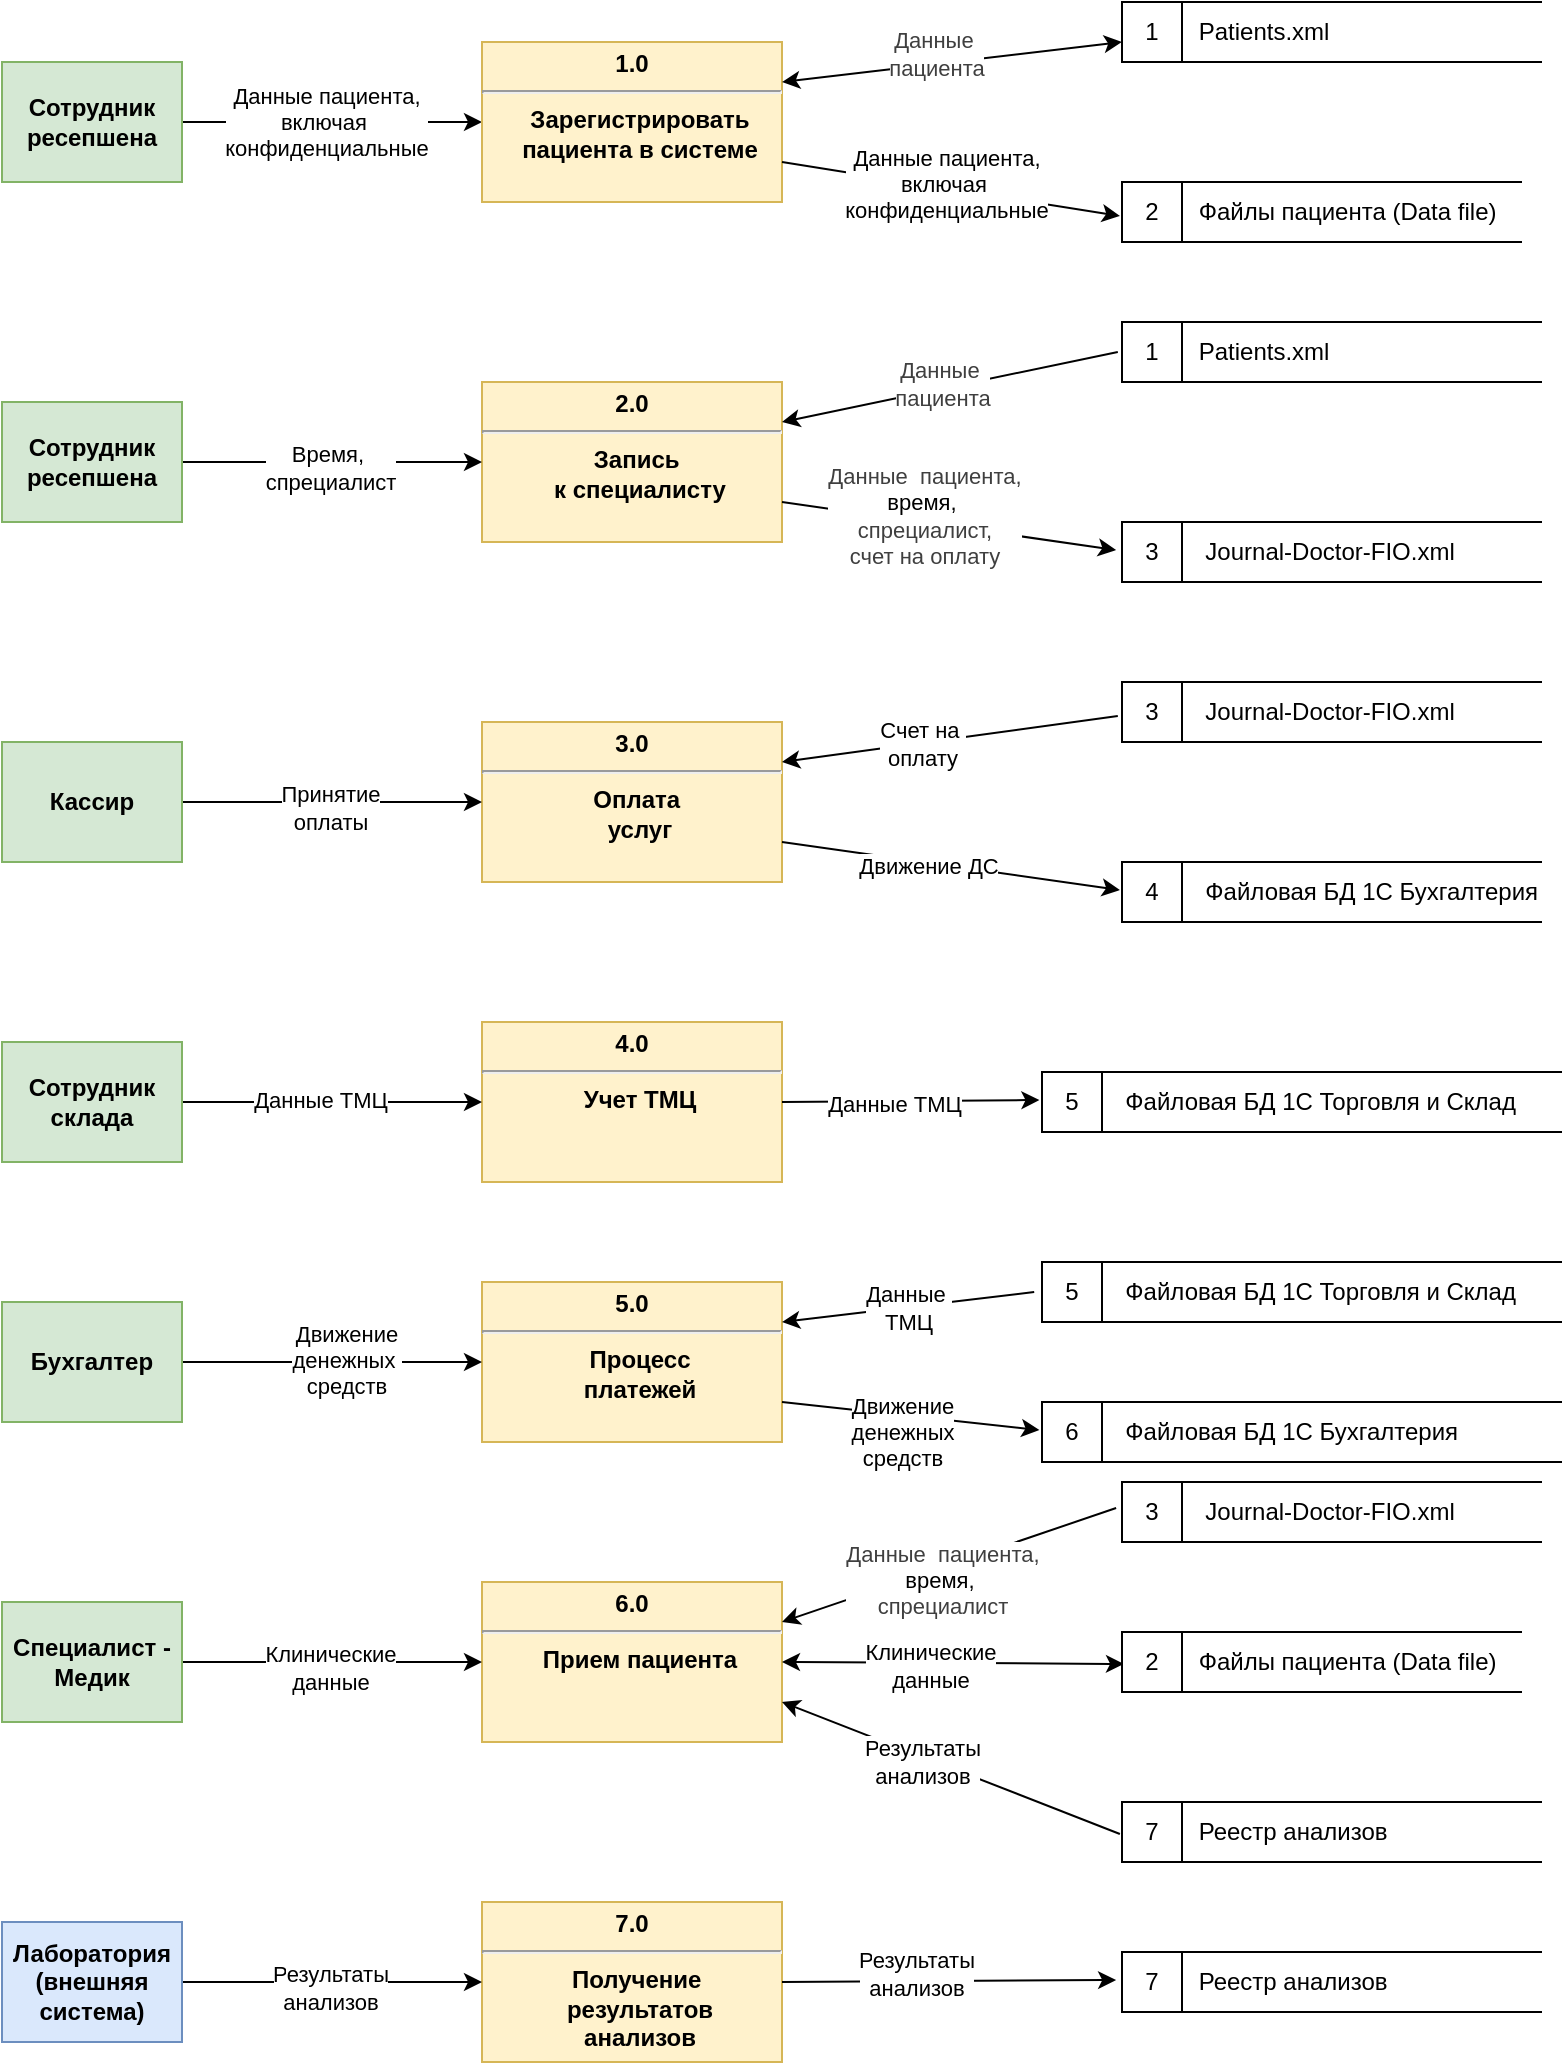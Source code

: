 <mxfile>
    <diagram id="JWL3D8KC9eOvtQeeoQiy" name="AS-IS">
        <mxGraphModel dx="1772" dy="796" grid="1" gridSize="10" guides="1" tooltips="1" connect="1" arrows="1" fold="1" page="1" pageScale="1" pageWidth="827" pageHeight="1169" math="0" shadow="0">
            <root>
                <mxCell id="0"/>
                <mxCell id="1" parent="0"/>
                <mxCell id="43" style="edgeStyle=none;html=1;exitX=1;exitY=0.5;exitDx=0;exitDy=0;entryX=0;entryY=0.5;entryDx=0;entryDy=0;" parent="1" source="31" target="32" edge="1">
                    <mxGeometry relative="1" as="geometry"/>
                </mxCell>
                <mxCell id="83" value="&lt;div style=&quot;scrollbar-color: light-dark(#e2e2e2, #4b4b4b)&lt;br/&gt;&#x9;&#x9;&#x9;&#x9;&#x9;light-dark(#fbfbfb, var(--dark-panel-color));&quot;&gt;Данные пациента,&lt;/div&gt;&lt;div style=&quot;scrollbar-color: light-dark(#e2e2e2, #4b4b4b)&lt;br/&gt;&#x9;&#x9;&#x9;&#x9;&#x9;light-dark(#fbfbfb, var(--dark-panel-color));&quot;&gt;включая&amp;nbsp;&lt;/div&gt;&lt;div style=&quot;scrollbar-color: light-dark(#e2e2e2, #4b4b4b)&lt;br/&gt;&#x9;&#x9;&#x9;&#x9;&#x9;light-dark(#fbfbfb, var(--dark-panel-color));&quot;&gt;конфиденциальные&lt;/div&gt;" style="edgeLabel;html=1;align=center;verticalAlign=middle;resizable=0;points=[];" parent="43" vertex="1" connectable="0">
                    <mxGeometry x="0.166" y="-5" relative="1" as="geometry">
                        <mxPoint x="-16" y="-5" as="offset"/>
                    </mxGeometry>
                </mxCell>
                <mxCell id="31" value="Сотрудник ресепшена" style="whiteSpace=wrap;align=center;verticalAlign=middle;fontStyle=1;strokeWidth=1;fillColor=#d5e8d4;strokeColor=#82b366;rounded=0;" parent="1" vertex="1">
                    <mxGeometry x="-800" y="110" width="90" height="60" as="geometry"/>
                </mxCell>
                <mxCell id="32" value="&lt;p style=&quot;margin: 4px 0px 0px;&quot;&gt;&lt;strong style=&quot;&quot;&gt;1.0&lt;/strong&gt;&lt;/p&gt;&lt;hr&gt;&lt;p style=&quot;scrollbar-color: light-dark(#e2e2e2, #4b4b4b)&lt;br/&gt;&#x9;&#x9;&#x9;&#x9;&#x9;light-dark(#fbfbfb, var(--dark-panel-color)); margin: 0px 0px 0px 8px;&quot;&gt;Зарегистрировать&lt;/p&gt;&lt;p style=&quot;scrollbar-color: light-dark(#e2e2e2, #4b4b4b)&lt;br/&gt;&#x9;&#x9;&#x9;&#x9;&#x9;light-dark(#fbfbfb, var(--dark-panel-color)); margin: 0px 0px 0px 8px;&quot;&gt;пациента&amp;nbsp;&lt;span style=&quot;scrollbar-color: light-dark(#e2e2e2, #4b4b4b)&lt;br/&gt;&#x9;&#x9;&#x9;&#x9;&#x9;light-dark(#fbfbfb, var(--dark-panel-color)); background-color: transparent;&quot;&gt;в системе&lt;/span&gt;&lt;/p&gt;" style="verticalAlign=middle;align=center;overflow=fill;fontSize=12;fontFamily=Helvetica;html=1;rounded=0;fontStyle=1;strokeWidth=1;spacing=2;arcSize=14;fillColor=#fff2cc;strokeColor=#d6b656;" parent="1" vertex="1">
                    <mxGeometry x="-560" y="100" width="150" height="80" as="geometry"/>
                </mxCell>
                <mxCell id="50" value="&amp;nbsp; 1&amp;nbsp; &amp;nbsp; &amp;nbsp; Patients.xml" style="html=1;dashed=0;whiteSpace=wrap;shape=mxgraph.dfd.dataStoreID;align=left;spacingLeft=3;points=[[0,0],[0.5,0],[1,0],[0,0.5],[1,0.5],[0,1],[0.5,1],[1,1]];noLabel=0;perimeter=none;" parent="1" vertex="1">
                    <mxGeometry x="-240" y="80" width="210" height="30" as="geometry"/>
                </mxCell>
                <mxCell id="51" value="&amp;nbsp; 2&amp;nbsp; &amp;nbsp; &amp;nbsp; Файлы пациента (Data file)" style="html=1;dashed=0;whiteSpace=wrap;shape=mxgraph.dfd.dataStoreID;align=left;spacingLeft=3;points=[[0,0],[0.5,0],[1,0],[0,0.5],[1,0.5],[0,1],[0.5,1],[1,1]];noLabel=0;perimeter=none;" parent="1" vertex="1">
                    <mxGeometry x="-240" y="170" width="200" height="30" as="geometry"/>
                </mxCell>
                <mxCell id="52" style="edgeStyle=none;html=1;exitX=1;exitY=0.25;exitDx=0;exitDy=0;entryX=0;entryY=0.667;entryDx=0;entryDy=0;entryPerimeter=0;startArrow=classic;startFill=1;" parent="1" source="32" target="50" edge="1">
                    <mxGeometry relative="1" as="geometry"/>
                </mxCell>
                <mxCell id="73" value="&lt;div style=&quot;scrollbar-color: light-dark(#e2e2e2, #4b4b4b)&lt;br/&gt;&#x9;&#x9;&#x9;&#x9;&#x9;light-dark(#fbfbfb, var(--dark-panel-color));&quot;&gt;&lt;span style=&quot;color: rgb(63, 63, 63);&quot;&gt;Данные&amp;nbsp;&lt;/span&gt;&lt;/div&gt;&lt;div style=&quot;scrollbar-color: light-dark(#e2e2e2, #4b4b4b)&lt;br/&gt;&#x9;&#x9;&#x9;&#x9;&#x9;light-dark(#fbfbfb, var(--dark-panel-color));&quot;&gt;&lt;span style=&quot;color: rgb(63, 63, 63);&quot;&gt;пациента&lt;/span&gt;&lt;br&gt;&lt;/div&gt;" style="edgeLabel;html=1;align=center;verticalAlign=middle;resizable=0;points=[];" parent="52" vertex="1" connectable="0">
                    <mxGeometry x="-0.089" y="4" relative="1" as="geometry">
                        <mxPoint y="-1" as="offset"/>
                    </mxGeometry>
                </mxCell>
                <mxCell id="53" style="edgeStyle=none;html=1;exitX=1;exitY=0.75;exitDx=0;exitDy=0;entryX=-0.005;entryY=0.567;entryDx=0;entryDy=0;entryPerimeter=0;" parent="1" source="32" target="51" edge="1">
                    <mxGeometry relative="1" as="geometry"/>
                </mxCell>
                <mxCell id="74" value="&lt;div style=&quot;scrollbar-color: light-dark(#e2e2e2, #4b4b4b)&lt;br/&gt;&#x9;&#x9;&#x9;&#x9;&#x9;light-dark(#fbfbfb, var(--dark-panel-color));&quot;&gt;Данные пациента,&lt;/div&gt;&lt;div style=&quot;scrollbar-color: light-dark(#e2e2e2, #4b4b4b)&lt;br/&gt;&#x9;&#x9;&#x9;&#x9;&#x9;light-dark(#fbfbfb, var(--dark-panel-color));&quot;&gt;включая&amp;nbsp;&lt;/div&gt;&lt;div style=&quot;scrollbar-color: light-dark(#e2e2e2, #4b4b4b)&lt;br/&gt;&#x9;&#x9;&#x9;&#x9;&#x9;light-dark(#fbfbfb, var(--dark-panel-color));&quot;&gt;конфиденциальные&lt;/div&gt;" style="edgeLabel;html=1;align=center;verticalAlign=middle;resizable=0;points=[];" parent="53" vertex="1" connectable="0">
                    <mxGeometry x="0.058" y="2" relative="1" as="geometry">
                        <mxPoint x="-8" y="-2" as="offset"/>
                    </mxGeometry>
                </mxCell>
                <mxCell id="55" value="&lt;p style=&quot;margin: 4px 0px 0px;&quot;&gt;&lt;strong style=&quot;&quot;&gt;2.0&lt;br&gt;&lt;/strong&gt;&lt;/p&gt;&lt;hr&gt;&lt;p style=&quot;margin: 0px; margin-left: 8px;&quot;&gt;Запись&amp;nbsp;&lt;/p&gt;&lt;p style=&quot;margin: 0px; margin-left: 8px;&quot;&gt;к специалисту&lt;/p&gt;" style="verticalAlign=middle;align=center;overflow=fill;fontSize=12;fontFamily=Helvetica;html=1;rounded=0;fontStyle=1;strokeWidth=1;spacing=2;arcSize=14;fillColor=#fff2cc;strokeColor=#d6b656;" parent="1" vertex="1">
                    <mxGeometry x="-560" y="270" width="150" height="80" as="geometry"/>
                </mxCell>
                <mxCell id="60" style="edgeStyle=none;html=1;exitX=1;exitY=0.5;exitDx=0;exitDy=0;entryX=0;entryY=0.5;entryDx=0;entryDy=0;" parent="1" source="56" target="55" edge="1">
                    <mxGeometry relative="1" as="geometry"/>
                </mxCell>
                <mxCell id="85" value="Время,&amp;nbsp;&lt;div&gt;спрециалист&lt;/div&gt;" style="edgeLabel;html=1;align=center;verticalAlign=middle;resizable=0;points=[];" parent="60" vertex="1" connectable="0">
                    <mxGeometry x="-0.022" y="-3" relative="1" as="geometry">
                        <mxPoint as="offset"/>
                    </mxGeometry>
                </mxCell>
                <mxCell id="56" value="Сотрудник ресепшена" style="whiteSpace=wrap;align=center;verticalAlign=middle;fontStyle=1;strokeWidth=1;fillColor=#d5e8d4;strokeColor=#82b366;rounded=0;" parent="1" vertex="1">
                    <mxGeometry x="-800" y="280" width="90" height="60" as="geometry"/>
                </mxCell>
                <mxCell id="59" style="edgeStyle=none;html=1;entryX=1;entryY=0.25;entryDx=0;entryDy=0;exitX=-0.01;exitY=0.5;exitDx=0;exitDy=0;exitPerimeter=0;" parent="1" source="86" target="55" edge="1">
                    <mxGeometry relative="1" as="geometry">
                        <mxPoint x="-370" y="260" as="sourcePoint"/>
                    </mxGeometry>
                </mxCell>
                <mxCell id="69" value="&lt;div style=&quot;scrollbar-color: light-dark(#e2e2e2, #4b4b4b)&lt;br/&gt;&#x9;&#x9;&#x9;&#x9;&#x9;light-dark(#fbfbfb, var(--dark-panel-color));&quot;&gt;&lt;div style=&quot;scrollbar-color: light-dark(#e2e2e2, #4b4b4b)&lt;br/&gt;&#x9;&#x9;&#x9;&#x9;&#x9;light-dark(#fbfbfb, var(--dark-panel-color));&quot;&gt;&lt;span style=&quot;scrollbar-color: light-dark(#e2e2e2, #4b4b4b)&lt;br/&gt;&#x9;&#x9;&#x9;&#x9;&#x9;light-dark(#fbfbfb, var(--dark-panel-color)); color: rgb(63, 63, 63);&quot;&gt;Данные&amp;nbsp;&lt;/span&gt;&lt;/div&gt;&lt;div style=&quot;scrollbar-color: light-dark(#e2e2e2, #4b4b4b)&lt;br/&gt;&#x9;&#x9;&#x9;&#x9;&#x9;light-dark(#fbfbfb, var(--dark-panel-color));&quot;&gt;&lt;span style=&quot;scrollbar-color: light-dark(#e2e2e2, #4b4b4b)&lt;br/&gt;&#x9;&#x9;&#x9;&#x9;&#x9;light-dark(#fbfbfb, var(--dark-panel-color)); color: rgb(63, 63, 63);&quot;&gt;пациента&lt;/span&gt;&lt;/div&gt;&lt;/div&gt;" style="edgeLabel;html=1;align=center;verticalAlign=middle;resizable=0;points=[];" parent="59" vertex="1" connectable="0">
                    <mxGeometry x="-0.09" relative="1" as="geometry">
                        <mxPoint x="-12" as="offset"/>
                    </mxGeometry>
                </mxCell>
                <mxCell id="86" value="&amp;nbsp; 1&amp;nbsp; &amp;nbsp; &amp;nbsp;&amp;nbsp;&lt;span style=&quot;color: rgb(0, 0, 0);&quot;&gt;Patients.xml&lt;/span&gt;" style="html=1;dashed=0;whiteSpace=wrap;shape=mxgraph.dfd.dataStoreID;align=left;spacingLeft=3;points=[[0,0],[0.5,0],[1,0],[0,0.5],[1,0.5],[0,1],[0.5,1],[1,1]];noLabel=0;perimeter=none;" parent="1" vertex="1">
                    <mxGeometry x="-240" y="240" width="210" height="30" as="geometry"/>
                </mxCell>
                <mxCell id="87" value="&amp;nbsp; 3&amp;nbsp; &amp;nbsp; &amp;nbsp; &amp;nbsp;Journal-Doctor-FIO.xml" style="html=1;dashed=0;whiteSpace=wrap;shape=mxgraph.dfd.dataStoreID;align=left;spacingLeft=3;points=[[0,0],[0.5,0],[1,0],[0,0.5],[1,0.5],[0,1],[0.5,1],[1,1]];noLabel=0;perimeter=none;" parent="1" vertex="1">
                    <mxGeometry x="-240" y="340" width="210" height="30" as="geometry"/>
                </mxCell>
                <mxCell id="88" style="edgeStyle=none;html=1;exitX=1;exitY=0.75;exitDx=0;exitDy=0;entryX=-0.014;entryY=0.467;entryDx=0;entryDy=0;entryPerimeter=0;" parent="1" source="55" target="87" edge="1">
                    <mxGeometry relative="1" as="geometry"/>
                </mxCell>
                <mxCell id="89" value="&lt;div style=&quot;color: rgb(63, 63, 63); scrollbar-color: light-dark(#e2e2e2, #4b4b4b)&lt;br/&gt;&#x9;&#x9;&#x9;&#x9;&#x9;light-dark(#fbfbfb, var(--dark-panel-color));&quot;&gt;&lt;span style=&quot;scrollbar-color: light-dark(#e2e2e2, #4b4b4b)&lt;br/&gt;&#x9;&#x9;&#x9;&#x9;&#x9;light-dark(#fbfbfb, var(--dark-panel-color)); color: rgb(63, 63, 63);&quot;&gt;Данные&amp;nbsp;&amp;nbsp;&lt;/span&gt;&lt;span style=&quot;background-color: light-dark(#ffffff, var(--ge-dark-color, #121212));&quot;&gt;пациента,&lt;/span&gt;&lt;/div&gt;&lt;div style=&quot;color: rgb(63, 63, 63); scrollbar-color: light-dark(#e2e2e2, #4b4b4b)&lt;br/&gt;&#x9;&#x9;&#x9;&#x9;&#x9;light-dark(#fbfbfb, var(--dark-panel-color));&quot;&gt;&lt;span style=&quot;scrollbar-color: light-dark(#e2e2e2, #4b4b4b)&lt;br/&gt;&#x9;&#x9;&#x9;&#x9;&#x9;light-dark(#fbfbfb, var(--dark-panel-color)); color: rgb(63, 63, 63);&quot;&gt;&lt;span style=&quot;color: rgb(0, 0, 0);&quot;&gt;время,&amp;nbsp;&lt;/span&gt;&lt;div style=&quot;scrollbar-color: light-dark(#e2e2e2, #4b4b4b)&lt;br/&gt;&#x9;&#x9;&#x9;&#x9;&#x9;light-dark(#fbfbfb, var(--dark-panel-color));&quot;&gt;спрециалист,&lt;/div&gt;&lt;div style=&quot;scrollbar-color: light-dark(#e2e2e2, #4b4b4b)&lt;br/&gt;&#x9;&#x9;&#x9;&#x9;&#x9;light-dark(#fbfbfb, var(--dark-panel-color));&quot;&gt;счет на оплату&lt;/div&gt;&lt;/span&gt;&lt;/div&gt;" style="edgeLabel;html=1;align=center;verticalAlign=middle;resizable=0;points=[];" parent="88" vertex="1" connectable="0">
                    <mxGeometry x="-0.158" y="3" relative="1" as="geometry">
                        <mxPoint as="offset"/>
                    </mxGeometry>
                </mxCell>
                <mxCell id="90" value="&lt;p style=&quot;margin: 4px 0px 0px;&quot;&gt;&lt;strong style=&quot;&quot;&gt;3.0&lt;br&gt;&lt;/strong&gt;&lt;/p&gt;&lt;hr&gt;&lt;p style=&quot;margin: 0px; margin-left: 8px;&quot;&gt;Оплата&amp;nbsp;&lt;/p&gt;&lt;p style=&quot;margin: 0px; margin-left: 8px;&quot;&gt;услуг&lt;/p&gt;" style="verticalAlign=middle;align=center;overflow=fill;fontSize=12;fontFamily=Helvetica;html=1;rounded=0;fontStyle=1;strokeWidth=1;spacing=2;arcSize=14;fillColor=#fff2cc;strokeColor=#d6b656;" parent="1" vertex="1">
                    <mxGeometry x="-560" y="440" width="150" height="80" as="geometry"/>
                </mxCell>
                <mxCell id="91" style="edgeStyle=none;html=1;exitX=1;exitY=0.5;exitDx=0;exitDy=0;entryX=0;entryY=0.5;entryDx=0;entryDy=0;" parent="1" source="93" target="90" edge="1">
                    <mxGeometry relative="1" as="geometry"/>
                </mxCell>
                <mxCell id="92" value="Принятие&lt;div&gt;оплаты&lt;/div&gt;" style="edgeLabel;html=1;align=center;verticalAlign=middle;resizable=0;points=[];" parent="91" vertex="1" connectable="0">
                    <mxGeometry x="-0.022" y="-3" relative="1" as="geometry">
                        <mxPoint as="offset"/>
                    </mxGeometry>
                </mxCell>
                <mxCell id="93" value="Кассир" style="whiteSpace=wrap;align=center;verticalAlign=middle;fontStyle=1;strokeWidth=1;fillColor=#d5e8d4;strokeColor=#82b366;rounded=0;" parent="1" vertex="1">
                    <mxGeometry x="-800" y="450" width="90" height="60" as="geometry"/>
                </mxCell>
                <mxCell id="94" value="&amp;nbsp; 4&amp;nbsp; &amp;nbsp; &amp;nbsp; &amp;nbsp;Файловая БД 1С Бухгалтерия" style="html=1;dashed=0;whiteSpace=wrap;shape=mxgraph.dfd.dataStoreID;align=left;spacingLeft=3;points=[[0,0],[0.5,0],[1,0],[0,0.5],[1,0.5],[0,1],[0.5,1],[1,1]];noLabel=0;perimeter=none;" parent="1" vertex="1">
                    <mxGeometry x="-240" y="510" width="210" height="30" as="geometry"/>
                </mxCell>
                <mxCell id="95" value="&amp;nbsp; 3&amp;nbsp; &amp;nbsp; &amp;nbsp; &amp;nbsp;Journal-Doctor-FIO.xml" style="html=1;dashed=0;whiteSpace=wrap;shape=mxgraph.dfd.dataStoreID;align=left;spacingLeft=3;points=[[0,0],[0.5,0],[1,0],[0,0.5],[1,0.5],[0,1],[0.5,1],[1,1]];noLabel=0;perimeter=none;" parent="1" vertex="1">
                    <mxGeometry x="-240" y="420" width="210" height="30" as="geometry"/>
                </mxCell>
                <mxCell id="97" style="edgeStyle=none;html=1;exitX=1;exitY=0.75;exitDx=0;exitDy=0;entryX=-0.005;entryY=0.467;entryDx=0;entryDy=0;entryPerimeter=0;startArrow=none;startFill=0;" parent="1" source="90" target="94" edge="1">
                    <mxGeometry relative="1" as="geometry"/>
                </mxCell>
                <mxCell id="98" value="&lt;span style=&quot;color: rgb(0, 0, 0);&quot;&gt;Движение ДС&lt;/span&gt;" style="edgeLabel;html=1;align=center;verticalAlign=middle;resizable=0;points=[];" parent="97" vertex="1" connectable="0">
                    <mxGeometry x="-0.135" y="-1" relative="1" as="geometry">
                        <mxPoint as="offset"/>
                    </mxGeometry>
                </mxCell>
                <mxCell id="99" style="edgeStyle=none;html=1;exitX=-0.01;exitY=0.567;exitDx=0;exitDy=0;startArrow=none;startFill=0;exitPerimeter=0;entryX=1;entryY=0.25;entryDx=0;entryDy=0;" parent="1" source="95" target="90" edge="1">
                    <mxGeometry relative="1" as="geometry">
                        <mxPoint x="-370" y="410" as="targetPoint"/>
                    </mxGeometry>
                </mxCell>
                <mxCell id="101" value="Счет на&amp;nbsp;&lt;div&gt;оплату&lt;/div&gt;" style="edgeLabel;html=1;align=center;verticalAlign=middle;resizable=0;points=[];" parent="99" vertex="1" connectable="0">
                    <mxGeometry x="-0.11" y="-3" relative="1" as="geometry">
                        <mxPoint x="-23" y="6" as="offset"/>
                    </mxGeometry>
                </mxCell>
                <mxCell id="102" value="&lt;p style=&quot;margin: 4px 0px 0px;&quot;&gt;&lt;strong style=&quot;&quot;&gt;4.0&lt;br&gt;&lt;/strong&gt;&lt;/p&gt;&lt;hr&gt;&lt;p style=&quot;margin: 0px; margin-left: 8px;&quot;&gt;Учет ТМЦ&lt;/p&gt;" style="verticalAlign=middle;align=center;overflow=fill;fontSize=12;fontFamily=Helvetica;html=1;rounded=0;fontStyle=1;strokeWidth=1;spacing=2;arcSize=14;fillColor=#fff2cc;strokeColor=#d6b656;" parent="1" vertex="1">
                    <mxGeometry x="-560" y="590" width="150" height="80" as="geometry"/>
                </mxCell>
                <mxCell id="159" style="edgeStyle=none;html=1;exitX=1;exitY=0.5;exitDx=0;exitDy=0;entryX=0;entryY=0.5;entryDx=0;entryDy=0;" parent="1" source="105" target="102" edge="1">
                    <mxGeometry relative="1" as="geometry"/>
                </mxCell>
                <mxCell id="160" value="Данные ТМЦ" style="edgeLabel;html=1;align=center;verticalAlign=middle;resizable=0;points=[];" parent="159" vertex="1" connectable="0">
                    <mxGeometry x="-0.08" y="1" relative="1" as="geometry">
                        <mxPoint as="offset"/>
                    </mxGeometry>
                </mxCell>
                <mxCell id="105" value="Сотрудник склада" style="whiteSpace=wrap;align=center;verticalAlign=middle;fontStyle=1;strokeWidth=1;fillColor=#d5e8d4;strokeColor=#82b366;rounded=0;" parent="1" vertex="1">
                    <mxGeometry x="-800" y="600" width="90" height="60" as="geometry"/>
                </mxCell>
                <mxCell id="106" value="&amp;nbsp; 5&amp;nbsp; &amp;nbsp; &amp;nbsp; &amp;nbsp;Файловая БД 1С Торговля и Склад" style="html=1;dashed=0;whiteSpace=wrap;shape=mxgraph.dfd.dataStoreID;align=left;spacingLeft=3;points=[[0,0],[0.5,0],[1,0],[0,0.5],[1,0.5],[0,1],[0.5,1],[1,1]];noLabel=0;perimeter=none;" parent="1" vertex="1">
                    <mxGeometry x="-280" y="615" width="260" height="30" as="geometry"/>
                </mxCell>
                <mxCell id="108" style="edgeStyle=none;html=1;exitX=1;exitY=0.5;exitDx=0;exitDy=0;entryX=-0.005;entryY=0.467;entryDx=0;entryDy=0;entryPerimeter=0;startArrow=none;startFill=0;" parent="1" source="102" target="106" edge="1">
                    <mxGeometry relative="1" as="geometry"/>
                </mxCell>
                <mxCell id="109" value="&lt;span style=&quot;color: rgb(0, 0, 0);&quot;&gt;Данные ТМЦ&lt;/span&gt;" style="edgeLabel;html=1;align=center;verticalAlign=middle;resizable=0;points=[];" parent="108" vertex="1" connectable="0">
                    <mxGeometry x="-0.135" y="-1" relative="1" as="geometry">
                        <mxPoint as="offset"/>
                    </mxGeometry>
                </mxCell>
                <mxCell id="117" value="&lt;p style=&quot;margin: 4px 0px 0px;&quot;&gt;&lt;strong style=&quot;&quot;&gt;6.0&lt;br&gt;&lt;/strong&gt;&lt;/p&gt;&lt;hr&gt;&lt;p style=&quot;margin: 0px; margin-left: 8px;&quot;&gt;Прием пациента&lt;/p&gt;" style="verticalAlign=middle;align=center;overflow=fill;fontSize=12;fontFamily=Helvetica;html=1;rounded=0;fontStyle=1;strokeWidth=1;spacing=2;arcSize=14;fillColor=#fff2cc;strokeColor=#d6b656;" parent="1" vertex="1">
                    <mxGeometry x="-560" y="870" width="150" height="80" as="geometry"/>
                </mxCell>
                <mxCell id="118" style="edgeStyle=none;html=1;exitX=1;exitY=0.5;exitDx=0;exitDy=0;entryX=0;entryY=0.5;entryDx=0;entryDy=0;" parent="1" source="120" target="117" edge="1">
                    <mxGeometry relative="1" as="geometry"/>
                </mxCell>
                <mxCell id="119" value="Клинические&lt;div&gt;данные&lt;/div&gt;" style="edgeLabel;html=1;align=center;verticalAlign=middle;resizable=0;points=[];" parent="118" vertex="1" connectable="0">
                    <mxGeometry x="-0.022" y="-3" relative="1" as="geometry">
                        <mxPoint as="offset"/>
                    </mxGeometry>
                </mxCell>
                <mxCell id="120" value="Специалист - Медик" style="whiteSpace=wrap;align=center;verticalAlign=middle;fontStyle=1;strokeWidth=1;fillColor=#d5e8d4;strokeColor=#82b366;rounded=0;" parent="1" vertex="1">
                    <mxGeometry x="-800" y="880" width="90" height="60" as="geometry"/>
                </mxCell>
                <mxCell id="122" value="&amp;nbsp; 3&amp;nbsp; &amp;nbsp; &amp;nbsp; &amp;nbsp;Journal-Doctor-FIO.xml" style="html=1;dashed=0;whiteSpace=wrap;shape=mxgraph.dfd.dataStoreID;align=left;spacingLeft=3;points=[[0,0],[0.5,0],[1,0],[0,0.5],[1,0.5],[0,1],[0.5,1],[1,1]];noLabel=0;perimeter=none;" parent="1" vertex="1">
                    <mxGeometry x="-240" y="820" width="210" height="30" as="geometry"/>
                </mxCell>
                <mxCell id="123" style="edgeStyle=none;html=1;exitX=1;exitY=0.5;exitDx=0;exitDy=0;entryX=0.005;entryY=0.533;entryDx=0;entryDy=0;entryPerimeter=0;startArrow=classic;startFill=1;" parent="1" source="117" target="127" edge="1">
                    <mxGeometry relative="1" as="geometry">
                        <mxPoint x="-241.05" y="944.01" as="targetPoint"/>
                    </mxGeometry>
                </mxCell>
                <mxCell id="124" value="Клинические&lt;div&gt;данные&lt;/div&gt;" style="edgeLabel;html=1;align=center;verticalAlign=middle;resizable=0;points=[];" parent="123" vertex="1" connectable="0">
                    <mxGeometry x="-0.135" y="-1" relative="1" as="geometry">
                        <mxPoint as="offset"/>
                    </mxGeometry>
                </mxCell>
                <mxCell id="125" style="edgeStyle=none;html=1;entryX=1;entryY=0.25;entryDx=0;entryDy=0;exitX=-0.014;exitY=0.433;exitDx=0;exitDy=0;exitPerimeter=0;" parent="1" source="122" target="117" edge="1">
                    <mxGeometry relative="1" as="geometry">
                        <mxPoint x="-390" y="840" as="sourcePoint"/>
                    </mxGeometry>
                </mxCell>
                <mxCell id="128" value="&lt;div style=&quot;scrollbar-color: light-dark(#e2e2e2, #4b4b4b)&lt;br/&gt;&#x9;&#x9;&#x9;&#x9;&#x9;light-dark(#fbfbfb, var(--dark-panel-color)); color: rgb(63, 63, 63);&quot;&gt;&lt;span style=&quot;scrollbar-color: light-dark(#e2e2e2, #4b4b4b)&lt;br/&gt;&#x9;&#x9;&#x9;&#x9;&#x9;light-dark(#fbfbfb, var(--dark-panel-color)); color: rgb(63, 63, 63);&quot;&gt;Данные&amp;nbsp;&amp;nbsp;&lt;/span&gt;&lt;span style=&quot;scrollbar-color: light-dark(#e2e2e2, #4b4b4b)&lt;br/&gt;&#x9;&#x9;&#x9;&#x9;&#x9;light-dark(#fbfbfb, var(--dark-panel-color)); background-color: light-dark(#ffffff, var(--ge-dark-color, #121212));&quot;&gt;пациента,&lt;/span&gt;&lt;/div&gt;&lt;div style=&quot;scrollbar-color: light-dark(#e2e2e2, #4b4b4b)&lt;br/&gt;&#x9;&#x9;&#x9;&#x9;&#x9;light-dark(#fbfbfb, var(--dark-panel-color)); color: rgb(63, 63, 63);&quot;&gt;&lt;span style=&quot;scrollbar-color: light-dark(#e2e2e2, #4b4b4b)&lt;br/&gt;&#x9;&#x9;&#x9;&#x9;&#x9;light-dark(#fbfbfb, var(--dark-panel-color)); color: rgb(63, 63, 63);&quot;&gt;&lt;span style=&quot;scrollbar-color: light-dark(#e2e2e2, #4b4b4b)&lt;br/&gt;&#x9;&#x9;&#x9;&#x9;&#x9;light-dark(#fbfbfb, var(--dark-panel-color)); color: rgb(0, 0, 0);&quot;&gt;время,&amp;nbsp;&lt;/span&gt;&lt;div style=&quot;scrollbar-color: light-dark(#e2e2e2, #4b4b4b)&lt;br/&gt;&#x9;&#x9;&#x9;&#x9;&#x9;light-dark(#fbfbfb, var(--dark-panel-color));&quot;&gt;спрециалист&lt;/div&gt;&lt;/span&gt;&lt;/div&gt;" style="edgeLabel;html=1;align=center;verticalAlign=middle;resizable=0;points=[];" parent="125" vertex="1" connectable="0">
                    <mxGeometry x="0.255" y="2" relative="1" as="geometry">
                        <mxPoint x="17" y="-2" as="offset"/>
                    </mxGeometry>
                </mxCell>
                <mxCell id="127" value="&amp;nbsp; 2&amp;nbsp; &amp;nbsp; &amp;nbsp; Файлы пациента (Data file)" style="html=1;dashed=0;whiteSpace=wrap;shape=mxgraph.dfd.dataStoreID;align=left;spacingLeft=3;points=[[0,0],[0.5,0],[1,0],[0,0.5],[1,0.5],[0,1],[0.5,1],[1,1]];noLabel=0;perimeter=none;" parent="1" vertex="1">
                    <mxGeometry x="-240" y="895" width="200" height="30" as="geometry"/>
                </mxCell>
                <mxCell id="129" value="&amp;nbsp; 7&amp;nbsp; &amp;nbsp; &amp;nbsp; Реестр анализов" style="html=1;dashed=0;whiteSpace=wrap;shape=mxgraph.dfd.dataStoreID;align=left;spacingLeft=3;points=[[0,0],[0.5,0],[1,0],[0,0.5],[1,0.5],[0,1],[0.5,1],[1,1]];noLabel=0;perimeter=none;" parent="1" vertex="1">
                    <mxGeometry x="-240" y="980" width="210" height="30" as="geometry"/>
                </mxCell>
                <mxCell id="131" style="edgeStyle=none;html=1;entryX=1;entryY=0.75;entryDx=0;entryDy=0;exitX=-0.005;exitY=0.533;exitDx=0;exitDy=0;exitPerimeter=0;" parent="1" source="129" target="117" edge="1">
                    <mxGeometry relative="1" as="geometry">
                        <mxPoint x="-360" y="1010" as="sourcePoint"/>
                    </mxGeometry>
                </mxCell>
                <mxCell id="132" value="&lt;div style=&quot;scrollbar-color: light-dark(#e2e2e2, #4b4b4b)&lt;br/&gt;&#x9;&#x9;&#x9;&#x9;&#x9;light-dark(#fbfbfb, var(--dark-panel-color));&quot;&gt;Р&lt;span style=&quot;background-color: light-dark(#ffffff, var(--ge-dark-color, #121212));&quot;&gt;езультаты&lt;/span&gt;&lt;/div&gt;&lt;div style=&quot;scrollbar-color: light-dark(#e2e2e2, #4b4b4b)&lt;br/&gt;&#x9;&#x9;&#x9;&#x9;&#x9;light-dark(#fbfbfb, var(--dark-panel-color));&quot;&gt;анализов&lt;/div&gt;" style="edgeLabel;html=1;align=center;verticalAlign=middle;resizable=0;points=[];" parent="131" vertex="1" connectable="0">
                    <mxGeometry x="-0.014" relative="1" as="geometry">
                        <mxPoint x="-16" y="-4" as="offset"/>
                    </mxGeometry>
                </mxCell>
                <mxCell id="133" value="&lt;p style=&quot;margin: 4px 0px 0px;&quot;&gt;&lt;strong style=&quot;&quot;&gt;7.0&lt;br&gt;&lt;/strong&gt;&lt;/p&gt;&lt;hr&gt;&lt;p style=&quot;margin: 0px; margin-left: 8px;&quot;&gt;Получение&amp;nbsp;&lt;/p&gt;&lt;p style=&quot;margin: 0px; margin-left: 8px;&quot;&gt;результатов&lt;/p&gt;&lt;p style=&quot;margin: 0px; margin-left: 8px;&quot;&gt;анализов&lt;/p&gt;" style="verticalAlign=middle;align=center;overflow=fill;fontSize=12;fontFamily=Helvetica;html=1;rounded=0;fontStyle=1;strokeWidth=1;spacing=2;arcSize=14;fillColor=#fff2cc;strokeColor=#d6b656;" parent="1" vertex="1">
                    <mxGeometry x="-560" y="1030" width="150" height="80" as="geometry"/>
                </mxCell>
                <mxCell id="134" style="edgeStyle=none;html=1;exitX=1;exitY=0.5;exitDx=0;exitDy=0;entryX=0;entryY=0.5;entryDx=0;entryDy=0;" parent="1" source="136" target="133" edge="1">
                    <mxGeometry relative="1" as="geometry"/>
                </mxCell>
                <mxCell id="135" value="&lt;div style=&quot;scrollbar-color: light-dark(#e2e2e2, #4b4b4b)&lt;br/&gt;&#x9;&#x9;&#x9;&#x9;&#x9;light-dark(#fbfbfb, var(--dark-panel-color));&quot;&gt;Р&lt;span style=&quot;scrollbar-color: light-dark(#e2e2e2, #4b4b4b)&lt;br/&gt;&#x9;&#x9;&#x9;&#x9;&#x9;light-dark(#fbfbfb, var(--dark-panel-color)); background-color: light-dark(#ffffff, var(--ge-dark-color, #121212));&quot;&gt;езультаты&lt;/span&gt;&lt;/div&gt;&lt;div style=&quot;scrollbar-color: light-dark(#e2e2e2, #4b4b4b)&lt;br/&gt;&#x9;&#x9;&#x9;&#x9;&#x9;light-dark(#fbfbfb, var(--dark-panel-color));&quot;&gt;анализов&lt;/div&gt;" style="edgeLabel;html=1;align=center;verticalAlign=middle;resizable=0;points=[];" parent="134" vertex="1" connectable="0">
                    <mxGeometry x="-0.022" y="-3" relative="1" as="geometry">
                        <mxPoint as="offset"/>
                    </mxGeometry>
                </mxCell>
                <mxCell id="136" value="Лаборатория&#xa;(внешняя система)" style="whiteSpace=wrap;align=center;verticalAlign=middle;fontStyle=1;strokeWidth=1;fillColor=#dae8fc;strokeColor=#6c8ebf;rounded=0;" parent="1" vertex="1">
                    <mxGeometry x="-800" y="1040" width="90" height="60" as="geometry"/>
                </mxCell>
                <mxCell id="143" value="&amp;nbsp; 7&amp;nbsp; &amp;nbsp; &amp;nbsp; Реестр анализов" style="html=1;dashed=0;whiteSpace=wrap;shape=mxgraph.dfd.dataStoreID;align=left;spacingLeft=3;points=[[0,0],[0.5,0],[1,0],[0,0.5],[1,0.5],[0,1],[0.5,1],[1,1]];noLabel=0;perimeter=none;" parent="1" vertex="1">
                    <mxGeometry x="-240" y="1055" width="210" height="30" as="geometry"/>
                </mxCell>
                <mxCell id="144" style="edgeStyle=none;html=1;exitX=1;exitY=0.5;exitDx=0;exitDy=0;entryX=-0.014;entryY=0.467;entryDx=0;entryDy=0;entryPerimeter=0;" parent="1" source="133" target="143" edge="1">
                    <mxGeometry relative="1" as="geometry">
                        <mxPoint x="-360" y="1170" as="sourcePoint"/>
                        <mxPoint x="-330" y="1190" as="targetPoint"/>
                    </mxGeometry>
                </mxCell>
                <mxCell id="145" value="&lt;div style=&quot;scrollbar-color: light-dark(#e2e2e2, #4b4b4b)&lt;br/&gt;&#x9;&#x9;&#x9;&#x9;&#x9;light-dark(#fbfbfb, var(--dark-panel-color));&quot;&gt;Р&lt;span style=&quot;background-color: light-dark(#ffffff, var(--ge-dark-color, #121212));&quot;&gt;езультаты&lt;/span&gt;&lt;/div&gt;&lt;div style=&quot;scrollbar-color: light-dark(#e2e2e2, #4b4b4b)&lt;br/&gt;&#x9;&#x9;&#x9;&#x9;&#x9;light-dark(#fbfbfb, var(--dark-panel-color));&quot;&gt;анализов&lt;/div&gt;" style="edgeLabel;html=1;align=center;verticalAlign=middle;resizable=0;points=[];" parent="144" vertex="1" connectable="0">
                    <mxGeometry x="-0.014" relative="1" as="geometry">
                        <mxPoint x="-16" y="-4" as="offset"/>
                    </mxGeometry>
                </mxCell>
                <mxCell id="147" value="&lt;p style=&quot;margin: 4px 0px 0px;&quot;&gt;&lt;strong style=&quot;&quot;&gt;5.0&lt;br&gt;&lt;/strong&gt;&lt;/p&gt;&lt;hr&gt;&lt;p style=&quot;margin: 0px; margin-left: 8px;&quot;&gt;Процесс&lt;/p&gt;&lt;p style=&quot;margin: 0px; margin-left: 8px;&quot;&gt;платежей&lt;/p&gt;" style="verticalAlign=middle;align=center;overflow=fill;fontSize=12;fontFamily=Helvetica;html=1;rounded=0;fontStyle=1;strokeWidth=1;spacing=2;arcSize=14;fillColor=#fff2cc;strokeColor=#d6b656;" parent="1" vertex="1">
                    <mxGeometry x="-560" y="720" width="150" height="80" as="geometry"/>
                </mxCell>
                <mxCell id="154" style="edgeStyle=none;html=1;exitX=1;exitY=0.5;exitDx=0;exitDy=0;entryX=0;entryY=0.5;entryDx=0;entryDy=0;" parent="1" source="150" target="147" edge="1">
                    <mxGeometry relative="1" as="geometry"/>
                </mxCell>
                <mxCell id="155" value="Движение&lt;div&gt;денежных&amp;nbsp;&lt;div&gt;средств&lt;/div&gt;&lt;/div&gt;" style="edgeLabel;html=1;align=center;verticalAlign=middle;resizable=0;points=[];" parent="154" vertex="1" connectable="0">
                    <mxGeometry x="0.093" y="1" relative="1" as="geometry">
                        <mxPoint as="offset"/>
                    </mxGeometry>
                </mxCell>
                <mxCell id="150" value="Бухгалтер" style="whiteSpace=wrap;align=center;verticalAlign=middle;fontStyle=1;strokeWidth=1;fillColor=#d5e8d4;strokeColor=#82b366;rounded=0;" parent="1" vertex="1">
                    <mxGeometry x="-800" y="730" width="90" height="60" as="geometry"/>
                </mxCell>
                <mxCell id="151" value="&amp;nbsp; 6&amp;nbsp; &amp;nbsp; &amp;nbsp; &amp;nbsp;Файловая БД 1С Бухгалтерия" style="html=1;dashed=0;whiteSpace=wrap;shape=mxgraph.dfd.dataStoreID;align=left;spacingLeft=3;points=[[0,0],[0.5,0],[1,0],[0,0.5],[1,0.5],[0,1],[0.5,1],[1,1]];noLabel=0;perimeter=none;" parent="1" vertex="1">
                    <mxGeometry x="-280" y="780" width="260" height="30" as="geometry"/>
                </mxCell>
                <mxCell id="152" style="edgeStyle=none;html=1;exitX=1;exitY=0.75;exitDx=0;exitDy=0;entryX=-0.005;entryY=0.467;entryDx=0;entryDy=0;entryPerimeter=0;startArrow=none;startFill=0;" parent="1" source="147" target="151" edge="1">
                    <mxGeometry relative="1" as="geometry"/>
                </mxCell>
                <mxCell id="153" value="Движение&lt;div&gt;&lt;font color=&quot;#000000&quot;&gt;денежных&lt;br&gt;&lt;/font&gt;&lt;div&gt;средств&lt;/div&gt;&lt;/div&gt;" style="edgeLabel;html=1;align=center;verticalAlign=middle;resizable=0;points=[];" parent="152" vertex="1" connectable="0">
                    <mxGeometry x="-0.135" y="-1" relative="1" as="geometry">
                        <mxPoint x="4" y="8" as="offset"/>
                    </mxGeometry>
                </mxCell>
                <mxCell id="156" value="&amp;nbsp; 5&amp;nbsp; &amp;nbsp; &amp;nbsp; &amp;nbsp;Файловая БД 1С Торговля и Склад" style="html=1;dashed=0;whiteSpace=wrap;shape=mxgraph.dfd.dataStoreID;align=left;spacingLeft=3;points=[[0,0],[0.5,0],[1,0],[0,0.5],[1,0.5],[0,1],[0.5,1],[1,1]];noLabel=0;perimeter=none;" parent="1" vertex="1">
                    <mxGeometry x="-280" y="710" width="260" height="30" as="geometry"/>
                </mxCell>
                <mxCell id="157" style="edgeStyle=none;html=1;exitX=-0.015;exitY=0.5;exitDx=0;exitDy=0;exitPerimeter=0;entryX=1;entryY=0.25;entryDx=0;entryDy=0;" parent="1" source="156" target="147" edge="1">
                    <mxGeometry relative="1" as="geometry">
                        <mxPoint x="-370" y="690" as="targetPoint"/>
                    </mxGeometry>
                </mxCell>
                <mxCell id="158" value="Данные&amp;nbsp;&lt;div&gt;ТМЦ&lt;/div&gt;" style="edgeLabel;html=1;align=center;verticalAlign=middle;resizable=0;points=[];" parent="157" vertex="1" connectable="0">
                    <mxGeometry x="-0.016" relative="1" as="geometry">
                        <mxPoint x="-1" as="offset"/>
                    </mxGeometry>
                </mxCell>
            </root>
        </mxGraphModel>
    </diagram>
    <diagram id="v32JYYCwJMbOyLtnr34d" name="TO-BE">
        <mxGraphModel dx="1772" dy="796" grid="1" gridSize="10" guides="1" tooltips="1" connect="1" arrows="1" fold="1" page="1" pageScale="1" pageWidth="827" pageHeight="1169" math="0" shadow="0">
            <root>
                <mxCell id="0"/>
                <mxCell id="1" parent="0"/>
                <mxCell id="Y9_rqvKDEg1pFthm3hxa-1" style="edgeStyle=none;html=1;exitX=1;exitY=0.5;exitDx=0;exitDy=0;entryX=0;entryY=0.5;entryDx=0;entryDy=0;" parent="1" source="Y9_rqvKDEg1pFthm3hxa-3" target="Y9_rqvKDEg1pFthm3hxa-4" edge="1">
                    <mxGeometry relative="1" as="geometry"/>
                </mxCell>
                <mxCell id="Y9_rqvKDEg1pFthm3hxa-2" value="&lt;div style=&quot;scrollbar-color: light-dark(#e2e2e2, #4b4b4b)&lt;br/&gt;&#x9;&#x9;&#x9;&#x9;&#x9;light-dark(#fbfbfb, var(--dark-panel-color));&quot;&gt;Данные пациента,&lt;/div&gt;&lt;div style=&quot;scrollbar-color: light-dark(#e2e2e2, #4b4b4b)&lt;br/&gt;&#x9;&#x9;&#x9;&#x9;&#x9;light-dark(#fbfbfb, var(--dark-panel-color));&quot;&gt;включая&amp;nbsp;&lt;/div&gt;&lt;div style=&quot;scrollbar-color: light-dark(#e2e2e2, #4b4b4b)&lt;br/&gt;&#x9;&#x9;&#x9;&#x9;&#x9;light-dark(#fbfbfb, var(--dark-panel-color));&quot;&gt;конфиденциальные&lt;/div&gt;" style="edgeLabel;html=1;align=center;verticalAlign=middle;resizable=0;points=[];" parent="Y9_rqvKDEg1pFthm3hxa-1" vertex="1" connectable="0">
                    <mxGeometry x="0.166" y="-5" relative="1" as="geometry">
                        <mxPoint x="-16" y="-5" as="offset"/>
                    </mxGeometry>
                </mxCell>
                <mxCell id="Y9_rqvKDEg1pFthm3hxa-3" value="Сотрудник ресепшена" style="whiteSpace=wrap;align=center;verticalAlign=middle;fontStyle=1;strokeWidth=1;fillColor=#d5e8d4;strokeColor=#82b366;rounded=0;" parent="1" vertex="1">
                    <mxGeometry x="-800" y="110" width="90" height="60" as="geometry"/>
                </mxCell>
                <mxCell id="Y9_rqvKDEg1pFthm3hxa-4" value="&lt;p style=&quot;margin: 4px 0px 0px;&quot;&gt;&lt;strong style=&quot;&quot;&gt;1.0&lt;/strong&gt;&lt;/p&gt;&lt;hr&gt;&lt;p style=&quot;scrollbar-color: light-dark(#e2e2e2, #4b4b4b)&lt;br/&gt;&#x9;&#x9;&#x9;&#x9;&#x9;light-dark(#fbfbfb, var(--dark-panel-color)); margin: 0px 0px 0px 8px;&quot;&gt;Зарегистрировать&lt;/p&gt;&lt;p style=&quot;scrollbar-color: light-dark(#e2e2e2, #4b4b4b)&lt;br/&gt;&#x9;&#x9;&#x9;&#x9;&#x9;light-dark(#fbfbfb, var(--dark-panel-color)); margin: 0px 0px 0px 8px;&quot;&gt;пациента&amp;nbsp;&lt;span style=&quot;scrollbar-color: light-dark(#e2e2e2, #4b4b4b)&lt;br/&gt;&#x9;&#x9;&#x9;&#x9;&#x9;light-dark(#fbfbfb, var(--dark-panel-color)); background-color: transparent;&quot;&gt;в системе&lt;/span&gt;&lt;/p&gt;" style="verticalAlign=middle;align=center;overflow=fill;fontSize=12;fontFamily=Helvetica;html=1;rounded=0;fontStyle=1;strokeWidth=1;spacing=2;arcSize=14;fillColor=#fff2cc;strokeColor=#d6b656;" parent="1" vertex="1">
                    <mxGeometry x="-580" y="100" width="150" height="80" as="geometry"/>
                </mxCell>
                <mxCell id="Y9_rqvKDEg1pFthm3hxa-5" value="&amp;nbsp; 1&amp;nbsp; &amp;nbsp; &amp;nbsp; Patients" style="html=1;dashed=0;whiteSpace=wrap;shape=mxgraph.dfd.dataStoreID;align=left;spacingLeft=3;points=[[0,0],[0.5,0],[1,0],[0,0.5],[1,0.5],[0,1],[0.5,1],[1,1]];noLabel=0;perimeter=none;" parent="1" vertex="1">
                    <mxGeometry x="-240" y="40" width="130" height="30" as="geometry"/>
                </mxCell>
                <mxCell id="Y9_rqvKDEg1pFthm3hxa-6" value="&amp;nbsp; 2&amp;nbsp; &amp;nbsp; &amp;nbsp; Файлы пациента" style="html=1;dashed=0;whiteSpace=wrap;shape=mxgraph.dfd.dataStoreID;align=left;spacingLeft=3;points=[[0,0],[0.5,0],[1,0],[0,0.5],[1,0.5],[0,1],[0.5,1],[1,1]];noLabel=0;perimeter=none;" parent="1" vertex="1">
                    <mxGeometry x="-240" y="170" width="155" height="30" as="geometry"/>
                </mxCell>
                <mxCell id="Y9_rqvKDEg1pFthm3hxa-9" style="edgeStyle=none;html=1;entryX=-0.005;entryY=0.567;entryDx=0;entryDy=0;entryPerimeter=0;exitX=1;exitY=0.75;exitDx=0;exitDy=0;" parent="1" source="Y9_rqvKDEg1pFthm3hxa-4" target="Y9_rqvKDEg1pFthm3hxa-6" edge="1">
                    <mxGeometry relative="1" as="geometry">
                        <mxPoint x="-360" y="175" as="sourcePoint"/>
                    </mxGeometry>
                </mxCell>
                <mxCell id="Y9_rqvKDEg1pFthm3hxa-10" value="&lt;div style=&quot;scrollbar-color: light-dark(#e2e2e2, #4b4b4b)&lt;br/&gt;&#x9;&#x9;&#x9;&#x9;&#x9;light-dark(#fbfbfb, var(--dark-panel-color));&quot;&gt;&lt;span style=&quot;scrollbar-color: light-dark(#e2e2e2, #4b4b4b)&lt;br/&gt;&#x9;&#x9;&#x9;&#x9;&#x9;light-dark(#fbfbfb, var(--dark-panel-color)); color: rgb(63, 63, 63);&quot;&gt;Шифрованные&lt;/span&gt;&lt;/div&gt;&lt;div style=&quot;scrollbar-color: light-dark(#e2e2e2, #4b4b4b)&lt;br/&gt;&#x9;&#x9;&#x9;&#x9;&#x9;light-dark(#fbfbfb, var(--dark-panel-color));&quot;&gt;&lt;div style=&quot;scrollbar-color: light-dark(#e2e2e2, #4b4b4b)&lt;br/&gt;&#x9;&#x9;&#x9;&#x9;&#x9;light-dark(#fbfbfb, var(--dark-panel-color));&quot;&gt;&lt;span style=&quot;scrollbar-color: light-dark(#e2e2e2, #4b4b4b)&lt;br/&gt;&#x9;&#x9;&#x9;&#x9;&#x9;light-dark(#fbfbfb, var(--dark-panel-color)); color: rgb(63, 63, 63);&quot;&gt;&lt;div style=&quot;scrollbar-color: light-dark(#e2e2e2, #4b4b4b)&lt;br/&gt;&#x9;&#x9;&#x9;&#x9;&#x9;light-dark(#fbfbfb, var(--dark-panel-color));&quot;&gt;файлы пациента&lt;/div&gt;&lt;div style=&quot;scrollbar-color: light-dark(#e2e2e2, #4b4b4b)&lt;br/&gt;&#x9;&#x9;&#x9;&#x9;&#x9;light-dark(#fbfbfb, var(--dark-panel-color));&quot;&gt;&lt;div style=&quot;scrollbar-color: light-dark(#e2e2e2, #4b4b4b)&lt;br/&gt;&#x9;&#x9;&#x9;&#x9;&#x9;light-dark(#fbfbfb, var(--dark-panel-color)); color: rgb(63, 63, 63);&quot;&gt;&lt;b&gt;tags:&amp;nbsp;&lt;span style=&quot;background-color: light-dark(#ffffff, var(--ge-dark-color, #121212));&quot;&gt;patient_private&lt;/span&gt;&lt;/b&gt;&lt;/div&gt;&lt;/div&gt;&lt;/span&gt;&lt;/div&gt;&lt;/div&gt;" style="edgeLabel;html=1;align=center;verticalAlign=middle;resizable=0;points=[];" parent="Y9_rqvKDEg1pFthm3hxa-9" vertex="1" connectable="0">
                    <mxGeometry x="0.058" y="2" relative="1" as="geometry">
                        <mxPoint x="-8" y="-2" as="offset"/>
                    </mxGeometry>
                </mxCell>
                <mxCell id="Y9_rqvKDEg1pFthm3hxa-11" value="&lt;p style=&quot;margin: 4px 0px 0px;&quot;&gt;&lt;strong style=&quot;&quot;&gt;2.0&lt;br&gt;&lt;/strong&gt;&lt;/p&gt;&lt;hr&gt;&lt;p style=&quot;margin: 0px; margin-left: 8px;&quot;&gt;Запись&amp;nbsp;&lt;/p&gt;&lt;p style=&quot;margin: 0px; margin-left: 8px;&quot;&gt;к специалисту&lt;/p&gt;" style="verticalAlign=middle;align=center;overflow=fill;fontSize=12;fontFamily=Helvetica;html=1;rounded=0;fontStyle=1;strokeWidth=1;spacing=2;arcSize=14;fillColor=#fff2cc;strokeColor=#d6b656;" parent="1" vertex="1">
                    <mxGeometry x="-580" y="300" width="150" height="80" as="geometry"/>
                </mxCell>
                <mxCell id="Y9_rqvKDEg1pFthm3hxa-12" style="edgeStyle=none;html=1;exitX=1;exitY=0.5;exitDx=0;exitDy=0;entryX=0;entryY=0.5;entryDx=0;entryDy=0;" parent="1" source="Y9_rqvKDEg1pFthm3hxa-14" target="Y9_rqvKDEg1pFthm3hxa-11" edge="1">
                    <mxGeometry relative="1" as="geometry"/>
                </mxCell>
                <mxCell id="Y9_rqvKDEg1pFthm3hxa-13" value="Время,&amp;nbsp;&lt;div&gt;спрециалист&lt;/div&gt;" style="edgeLabel;html=1;align=center;verticalAlign=middle;resizable=0;points=[];" parent="Y9_rqvKDEg1pFthm3hxa-12" vertex="1" connectable="0">
                    <mxGeometry x="-0.022" y="-3" relative="1" as="geometry">
                        <mxPoint as="offset"/>
                    </mxGeometry>
                </mxCell>
                <mxCell id="Y9_rqvKDEg1pFthm3hxa-14" value="Сотрудник ресепшена" style="whiteSpace=wrap;align=center;verticalAlign=middle;fontStyle=1;strokeWidth=1;fillColor=#d5e8d4;strokeColor=#82b366;rounded=0;" parent="1" vertex="1">
                    <mxGeometry x="-800" y="310" width="90" height="60" as="geometry"/>
                </mxCell>
                <mxCell id="Y9_rqvKDEg1pFthm3hxa-15" style="edgeStyle=none;html=1;entryX=1;entryY=0.25;entryDx=0;entryDy=0;exitX=-0.01;exitY=0.5;exitDx=0;exitDy=0;exitPerimeter=0;" parent="1" source="Y9_rqvKDEg1pFthm3hxa-17" target="Y9_rqvKDEg1pFthm3hxa-11" edge="1">
                    <mxGeometry relative="1" as="geometry">
                        <mxPoint x="-390" y="290" as="sourcePoint"/>
                    </mxGeometry>
                </mxCell>
                <mxCell id="Y9_rqvKDEg1pFthm3hxa-16" value="&lt;div style=&quot;scrollbar-color: light-dark(#e2e2e2, #4b4b4b)&lt;br/&gt;&#x9;&#x9;&#x9;&#x9;&#x9;light-dark(#fbfbfb, var(--dark-panel-color));&quot;&gt;&lt;div style=&quot;scrollbar-color: light-dark(#e2e2e2, #4b4b4b)&lt;br/&gt;&#x9;&#x9;&#x9;&#x9;&#x9;light-dark(#fbfbfb, var(--dark-panel-color));&quot;&gt;&lt;div style=&quot;scrollbar-color: light-dark(#e2e2e2, #4b4b4b)&lt;br/&gt;&#x9;&#x9;&#x9;&#x9;&#x9;light-dark(#fbfbfb, var(--dark-panel-color));&quot;&gt;&lt;span style=&quot;background-color: light-dark(#ffffff, var(--ge-dark-color, #121212));&quot;&gt;Дешифрованные&amp;nbsp;&lt;/span&gt;&lt;/div&gt;&lt;div style=&quot;scrollbar-color: light-dark(#e2e2e2, #4b4b4b)&lt;br/&gt;&#x9;&#x9;&#x9;&#x9;&#x9;light-dark(#fbfbfb, var(--dark-panel-color));&quot;&gt;&lt;span style=&quot;background-color: light-dark(#ffffff, var(--ge-dark-color, #121212));&quot;&gt;данные&amp;nbsp;&lt;/span&gt;&lt;br&gt;&lt;/div&gt;&lt;div style=&quot;scrollbar-color: light-dark(#e2e2e2, #4b4b4b)&lt;br/&gt;&#x9;&#x9;&#x9;&#x9;&#x9;light-dark(#fbfbfb, var(--dark-panel-color));&quot;&gt;&lt;span style=&quot;scrollbar-color: light-dark(#e2e2e2, #4b4b4b)&lt;br/&gt;&#x9;&#x9;&#x9;&#x9;&#x9;light-dark(#fbfbfb, var(--dark-panel-color)); color: rgb(63, 63, 63);&quot;&gt;пациента,&lt;br style=&quot;scrollbar-color: light-dark(#e2e2e2, #4b4b4b)&lt;br/&gt;&#x9;&#x9;&#x9;&#x9;&#x9;light-dark(#fbfbfb, var(--dark-panel-color));&quot;&gt;&lt;/span&gt;&lt;div style=&quot;scrollbar-color: light-dark(#e2e2e2, #4b4b4b)&lt;br/&gt;&#x9;&#x9;&#x9;&#x9;&#x9;light-dark(#fbfbfb, var(--dark-panel-color)); color: rgb(63, 63, 63);&quot;&gt;исключая&lt;/div&gt;&lt;div style=&quot;scrollbar-color: light-dark(#e2e2e2, #4b4b4b)&lt;br/&gt;&#x9;&#x9;&#x9;&#x9;&#x9;light-dark(#fbfbfb, var(--dark-panel-color)); color: rgb(63, 63, 63);&quot;&gt;конфиденциальные&lt;/div&gt;&lt;div style=&quot;scrollbar-color: light-dark(#e2e2e2, #4b4b4b)&lt;br/&gt;&#x9;&#x9;&#x9;&#x9;&#x9;light-dark(#fbfbfb, var(--dark-panel-color)); color: rgb(63, 63, 63);&quot;&gt;&lt;span style=&quot;color: rgb(63, 63, 63);&quot;&gt;&lt;b&gt;tags: patient_protected&lt;/b&gt;&lt;/span&gt;&lt;br&gt;&lt;/div&gt;&lt;/div&gt;&lt;/div&gt;&lt;/div&gt;" style="edgeLabel;html=1;align=center;verticalAlign=middle;resizable=0;points=[];" parent="Y9_rqvKDEg1pFthm3hxa-15" vertex="1" connectable="0">
                    <mxGeometry x="-0.09" relative="1" as="geometry">
                        <mxPoint x="-12" as="offset"/>
                    </mxGeometry>
                </mxCell>
                <mxCell id="Y9_rqvKDEg1pFthm3hxa-17" value="&amp;nbsp; 1&amp;nbsp; &amp;nbsp; &amp;nbsp;&amp;nbsp;&lt;span style=&quot;color: rgb(0, 0, 0);&quot;&gt;Patients&lt;/span&gt;" style="html=1;dashed=0;whiteSpace=wrap;shape=mxgraph.dfd.dataStoreID;align=left;spacingLeft=3;points=[[0,0],[0.5,0],[1,0],[0,0.5],[1,0.5],[0,1],[0.5,1],[1,1]];noLabel=0;perimeter=none;" parent="1" vertex="1">
                    <mxGeometry x="-240" y="240" width="210" height="30" as="geometry"/>
                </mxCell>
                <mxCell id="Y9_rqvKDEg1pFthm3hxa-18" value="&amp;nbsp; 3&amp;nbsp; &amp;nbsp; &amp;nbsp; &amp;nbsp;Schedule" style="html=1;dashed=0;whiteSpace=wrap;shape=mxgraph.dfd.dataStoreID;align=left;spacingLeft=3;points=[[0,0],[0.5,0],[1,0],[0,0.5],[1,0.5],[0,1],[0.5,1],[1,1]];noLabel=0;perimeter=none;" parent="1" vertex="1">
                    <mxGeometry x="-240" y="400" width="210" height="30" as="geometry"/>
                </mxCell>
                <mxCell id="Y9_rqvKDEg1pFthm3hxa-19" style="edgeStyle=none;html=1;exitX=1;exitY=0.75;exitDx=0;exitDy=0;entryX=-0.014;entryY=0.467;entryDx=0;entryDy=0;entryPerimeter=0;" parent="1" source="Y9_rqvKDEg1pFthm3hxa-11" target="Y9_rqvKDEg1pFthm3hxa-18" edge="1">
                    <mxGeometry relative="1" as="geometry"/>
                </mxCell>
                <mxCell id="Y9_rqvKDEg1pFthm3hxa-20" value="&lt;div style=&quot;color: rgb(63, 63, 63); scrollbar-color: light-dark(#e2e2e2, #4b4b4b)&lt;br/&gt;&#x9;&#x9;&#x9;&#x9;&#x9;light-dark(#fbfbfb, var(--dark-panel-color));&quot;&gt;Шифррованные&lt;/div&gt;&lt;div style=&quot;color: rgb(63, 63, 63); scrollbar-color: light-dark(#e2e2e2, #4b4b4b)&lt;br/&gt;&#x9;&#x9;&#x9;&#x9;&#x9;light-dark(#fbfbfb, var(--dark-panel-color));&quot;&gt;&lt;span style=&quot;scrollbar-color: light-dark(#e2e2e2, #4b4b4b)&lt;br/&gt;&#x9;&#x9;&#x9;&#x9;&#x9;light-dark(#fbfbfb, var(--dark-panel-color)); color: rgb(63, 63, 63);&quot;&gt;Токен&amp;nbsp;&amp;nbsp;&lt;/span&gt;&lt;span style=&quot;background-color: light-dark(#ffffff, var(--ge-dark-color, #121212));&quot;&gt;пациента,&lt;/span&gt;&lt;/div&gt;&lt;div style=&quot;color: rgb(63, 63, 63); scrollbar-color: light-dark(#e2e2e2, #4b4b4b)&lt;br/&gt;&#x9;&#x9;&#x9;&#x9;&#x9;light-dark(#fbfbfb, var(--dark-panel-color));&quot;&gt;&lt;span style=&quot;scrollbar-color: light-dark(#e2e2e2, #4b4b4b)&lt;br/&gt;&#x9;&#x9;&#x9;&#x9;&#x9;light-dark(#fbfbfb, var(--dark-panel-color)); color: rgb(63, 63, 63);&quot;&gt;&lt;span style=&quot;color: rgb(0, 0, 0);&quot;&gt;время,&amp;nbsp;&lt;/span&gt;&lt;div style=&quot;scrollbar-color: light-dark(#e2e2e2, #4b4b4b)&lt;br/&gt;&#x9;&#x9;&#x9;&#x9;&#x9;light-dark(#fbfbfb, var(--dark-panel-color));&quot;&gt;спрециалист,&lt;/div&gt;&lt;div style=&quot;scrollbar-color: light-dark(#e2e2e2, #4b4b4b)&lt;br/&gt;&#x9;&#x9;&#x9;&#x9;&#x9;light-dark(#fbfbfb, var(--dark-panel-color));&quot;&gt;счет на оплату&lt;/div&gt;&lt;div style=&quot;scrollbar-color: light-dark(#e2e2e2, #4b4b4b)&lt;br/&gt;&#x9;&#x9;&#x9;&#x9;&#x9;light-dark(#fbfbfb, var(--dark-panel-color));&quot;&gt;&lt;b&gt;tags: medikamente_private&lt;/b&gt;&lt;/div&gt;&lt;/span&gt;&lt;/div&gt;" style="edgeLabel;html=1;align=center;verticalAlign=middle;resizable=0;points=[];" parent="Y9_rqvKDEg1pFthm3hxa-19" vertex="1" connectable="0">
                    <mxGeometry x="-0.158" y="3" relative="1" as="geometry">
                        <mxPoint as="offset"/>
                    </mxGeometry>
                </mxCell>
                <mxCell id="Y9_rqvKDEg1pFthm3hxa-21" value="&lt;p style=&quot;margin: 4px 0px 0px;&quot;&gt;&lt;strong style=&quot;&quot;&gt;3.0&lt;br&gt;&lt;/strong&gt;&lt;/p&gt;&lt;hr&gt;&lt;p style=&quot;margin: 0px; margin-left: 8px;&quot;&gt;Оплата&amp;nbsp;&lt;/p&gt;&lt;p style=&quot;margin: 0px; margin-left: 8px;&quot;&gt;услуг&lt;/p&gt;" style="verticalAlign=middle;align=center;overflow=fill;fontSize=12;fontFamily=Helvetica;html=1;rounded=0;fontStyle=1;strokeWidth=1;spacing=2;arcSize=14;fillColor=#fff2cc;strokeColor=#d6b656;" parent="1" vertex="1">
                    <mxGeometry x="-580" y="480" width="150" height="80" as="geometry"/>
                </mxCell>
                <mxCell id="Y9_rqvKDEg1pFthm3hxa-22" style="edgeStyle=none;html=1;exitX=1;exitY=0.5;exitDx=0;exitDy=0;entryX=0;entryY=0.5;entryDx=0;entryDy=0;" parent="1" source="Y9_rqvKDEg1pFthm3hxa-24" target="Y9_rqvKDEg1pFthm3hxa-21" edge="1">
                    <mxGeometry relative="1" as="geometry"/>
                </mxCell>
                <mxCell id="Y9_rqvKDEg1pFthm3hxa-23" value="Принятие&lt;div&gt;оплаты&lt;/div&gt;" style="edgeLabel;html=1;align=center;verticalAlign=middle;resizable=0;points=[];" parent="Y9_rqvKDEg1pFthm3hxa-22" vertex="1" connectable="0">
                    <mxGeometry x="-0.022" y="-3" relative="1" as="geometry">
                        <mxPoint as="offset"/>
                    </mxGeometry>
                </mxCell>
                <mxCell id="Y9_rqvKDEg1pFthm3hxa-24" value="Кассир" style="whiteSpace=wrap;align=center;verticalAlign=middle;fontStyle=1;strokeWidth=1;fillColor=#d5e8d4;strokeColor=#82b366;rounded=0;" parent="1" vertex="1">
                    <mxGeometry x="-800" y="490" width="90" height="60" as="geometry"/>
                </mxCell>
                <mxCell id="Y9_rqvKDEg1pFthm3hxa-25" value="&amp;nbsp; 4&amp;nbsp; &amp;nbsp; &amp;nbsp; &amp;nbsp;Файловая БД 1С Бухгалтерия" style="html=1;dashed=0;whiteSpace=wrap;shape=mxgraph.dfd.dataStoreID;align=left;spacingLeft=3;points=[[0,0],[0.5,0],[1,0],[0,0.5],[1,0.5],[0,1],[0.5,1],[1,1]];noLabel=0;perimeter=none;" parent="1" vertex="1">
                    <mxGeometry x="-240" y="560" width="210" height="30" as="geometry"/>
                </mxCell>
                <mxCell id="Y9_rqvKDEg1pFthm3hxa-26" value="&amp;nbsp; 3&amp;nbsp; &amp;nbsp; &amp;nbsp;&amp;nbsp;&lt;span style=&quot;color: rgb(0, 0, 0);&quot;&gt;Schedule&lt;/span&gt;" style="html=1;dashed=0;whiteSpace=wrap;shape=mxgraph.dfd.dataStoreID;align=left;spacingLeft=3;points=[[0,0],[0.5,0],[1,0],[0,0.5],[1,0.5],[0,1],[0.5,1],[1,1]];noLabel=0;perimeter=none;" parent="1" vertex="1">
                    <mxGeometry x="-240" y="450" width="210" height="30" as="geometry"/>
                </mxCell>
                <mxCell id="Y9_rqvKDEg1pFthm3hxa-27" style="edgeStyle=none;html=1;exitX=1;exitY=0.75;exitDx=0;exitDy=0;entryX=-0.005;entryY=0.467;entryDx=0;entryDy=0;entryPerimeter=0;startArrow=none;startFill=0;" parent="1" source="Y9_rqvKDEg1pFthm3hxa-21" target="Y9_rqvKDEg1pFthm3hxa-25" edge="1">
                    <mxGeometry relative="1" as="geometry"/>
                </mxCell>
                <mxCell id="Y9_rqvKDEg1pFthm3hxa-28" value="&lt;div&gt;&lt;span style=&quot;color: rgb(0, 0, 0);&quot;&gt;Шифрованные данные о&lt;/span&gt;&lt;/div&gt;&lt;span style=&quot;color: rgb(0, 0, 0);&quot;&gt;движении ДС&lt;/span&gt;&lt;div&gt;&lt;span style=&quot;color: rgb(0, 0, 0);&quot;&gt;&lt;b style=&quot;scrollbar-color: light-dark(#e2e2e2, #4b4b4b)&lt;br/&gt;&#x9;&#x9;&#x9;&#x9;&#x9;light-dark(#fbfbfb, var(--dark-panel-color)); color: rgb(63, 63, 63);&quot;&gt;tags: medikamente_private&lt;/b&gt;&lt;br&gt;&lt;/span&gt;&lt;/div&gt;" style="edgeLabel;html=1;align=center;verticalAlign=middle;resizable=0;points=[];" parent="Y9_rqvKDEg1pFthm3hxa-27" vertex="1" connectable="0">
                    <mxGeometry x="-0.135" y="-1" relative="1" as="geometry">
                        <mxPoint x="18" y="4" as="offset"/>
                    </mxGeometry>
                </mxCell>
                <mxCell id="Y9_rqvKDEg1pFthm3hxa-29" style="edgeStyle=none;html=1;exitX=-0.01;exitY=0.567;exitDx=0;exitDy=0;startArrow=none;startFill=0;exitPerimeter=0;entryX=1;entryY=0.25;entryDx=0;entryDy=0;" parent="1" source="Y9_rqvKDEg1pFthm3hxa-26" target="Y9_rqvKDEg1pFthm3hxa-21" edge="1">
                    <mxGeometry relative="1" as="geometry">
                        <mxPoint x="-390" y="450" as="targetPoint"/>
                    </mxGeometry>
                </mxCell>
                <mxCell id="Y9_rqvKDEg1pFthm3hxa-30" value="&lt;div&gt;Дешифрованный&lt;/div&gt;счет на&amp;nbsp;&lt;div&gt;оплату&lt;/div&gt;&lt;div&gt;&lt;b style=&quot;color: rgb(63, 63, 63); scrollbar-color: light-dark(#e2e2e2, #4b4b4b)&lt;br/&gt;&#x9;&#x9;&#x9;&#x9;&#x9;light-dark(#fbfbfb, var(--dark-panel-color));&quot;&gt;tags: medikamente_private&lt;/b&gt;&lt;br&gt;&lt;/div&gt;" style="edgeLabel;html=1;align=center;verticalAlign=middle;resizable=0;points=[];" parent="Y9_rqvKDEg1pFthm3hxa-29" vertex="1" connectable="0">
                    <mxGeometry x="-0.11" y="-3" relative="1" as="geometry">
                        <mxPoint x="-3" y="1" as="offset"/>
                    </mxGeometry>
                </mxCell>
                <mxCell id="Y9_rqvKDEg1pFthm3hxa-31" value="&lt;p style=&quot;margin: 4px 0px 0px;&quot;&gt;&lt;strong style=&quot;&quot;&gt;4.0&lt;br&gt;&lt;/strong&gt;&lt;/p&gt;&lt;hr&gt;&lt;p style=&quot;margin: 0px; margin-left: 8px;&quot;&gt;Учет ТМЦ&lt;/p&gt;" style="verticalAlign=middle;align=center;overflow=fill;fontSize=12;fontFamily=Helvetica;html=1;rounded=0;fontStyle=1;strokeWidth=1;spacing=2;arcSize=14;fillColor=#fff2cc;strokeColor=#d6b656;" parent="1" vertex="1">
                    <mxGeometry x="-623" y="640" width="150" height="80" as="geometry"/>
                </mxCell>
                <mxCell id="Y9_rqvKDEg1pFthm3hxa-32" style="edgeStyle=none;html=1;exitX=1;exitY=0.5;exitDx=0;exitDy=0;entryX=0;entryY=0.5;entryDx=0;entryDy=0;" parent="1" source="Y9_rqvKDEg1pFthm3hxa-34" target="Y9_rqvKDEg1pFthm3hxa-31" edge="1">
                    <mxGeometry relative="1" as="geometry"/>
                </mxCell>
                <mxCell id="Y9_rqvKDEg1pFthm3hxa-33" value="Данные ТМЦ" style="edgeLabel;html=1;align=center;verticalAlign=middle;resizable=0;points=[];" parent="Y9_rqvKDEg1pFthm3hxa-32" vertex="1" connectable="0">
                    <mxGeometry x="-0.08" y="1" relative="1" as="geometry">
                        <mxPoint as="offset"/>
                    </mxGeometry>
                </mxCell>
                <mxCell id="Y9_rqvKDEg1pFthm3hxa-34" value="Сотрудник склада" style="whiteSpace=wrap;align=center;verticalAlign=middle;fontStyle=1;strokeWidth=1;fillColor=#d5e8d4;strokeColor=#82b366;rounded=0;" parent="1" vertex="1">
                    <mxGeometry x="-803" y="650" width="90" height="60" as="geometry"/>
                </mxCell>
                <mxCell id="Y9_rqvKDEg1pFthm3hxa-35" value="&amp;nbsp; 5&amp;nbsp; &amp;nbsp; &amp;nbsp; &amp;nbsp;Файловая БД 1С Торговля и Склад" style="html=1;dashed=0;whiteSpace=wrap;shape=mxgraph.dfd.dataStoreID;align=left;spacingLeft=3;points=[[0,0],[0.5,0],[1,0],[0,0.5],[1,0.5],[0,1],[0.5,1],[1,1]];noLabel=0;perimeter=none;" parent="1" vertex="1">
                    <mxGeometry x="-283" y="665" width="260" height="30" as="geometry"/>
                </mxCell>
                <mxCell id="Y9_rqvKDEg1pFthm3hxa-36" style="edgeStyle=none;html=1;exitX=1;exitY=0.5;exitDx=0;exitDy=0;entryX=-0.005;entryY=0.467;entryDx=0;entryDy=0;entryPerimeter=0;startArrow=none;startFill=0;" parent="1" source="Y9_rqvKDEg1pFthm3hxa-31" target="Y9_rqvKDEg1pFthm3hxa-35" edge="1">
                    <mxGeometry relative="1" as="geometry"/>
                </mxCell>
                <mxCell id="Y9_rqvKDEg1pFthm3hxa-37" value="&lt;span style=&quot;color: rgb(0, 0, 0);&quot;&gt;Шифрованные,&lt;/span&gt;&lt;div&gt;&lt;div&gt;&lt;span style=&quot;color: rgb(0, 0, 0);&quot;&gt;Данные ТМЦ&lt;/span&gt;&lt;/div&gt;&lt;/div&gt;&lt;div&gt;&lt;span style=&quot;color: rgb(0, 0, 0);&quot;&gt;&lt;b style=&quot;scrollbar-color: light-dark(#e2e2e2, #4b4b4b)&lt;br/&gt;&#x9;&#x9;&#x9;&#x9;&#x9;light-dark(#fbfbfb, var(--dark-panel-color)); color: rgb(63, 63, 63);&quot;&gt;tags: medikamente_private&lt;/b&gt;&lt;br&gt;&lt;/span&gt;&lt;/div&gt;" style="edgeLabel;html=1;align=center;verticalAlign=middle;resizable=0;points=[];" parent="Y9_rqvKDEg1pFthm3hxa-36" vertex="1" connectable="0">
                    <mxGeometry x="-0.135" y="-1" relative="1" as="geometry">
                        <mxPoint as="offset"/>
                    </mxGeometry>
                </mxCell>
                <mxCell id="Y9_rqvKDEg1pFthm3hxa-38" value="&lt;p style=&quot;margin: 4px 0px 0px;&quot;&gt;&lt;strong style=&quot;&quot;&gt;6.0&lt;br&gt;&lt;/strong&gt;&lt;/p&gt;&lt;hr&gt;&lt;p style=&quot;margin: 0px; margin-left: 8px;&quot;&gt;Прием пациента&lt;/p&gt;" style="verticalAlign=middle;align=center;overflow=fill;fontSize=12;fontFamily=Helvetica;html=1;rounded=0;fontStyle=1;strokeWidth=1;spacing=2;arcSize=14;fillColor=#fff2cc;strokeColor=#d6b656;" parent="1" vertex="1">
                    <mxGeometry x="-610" y="940" width="150" height="80" as="geometry"/>
                </mxCell>
                <mxCell id="Y9_rqvKDEg1pFthm3hxa-39" style="edgeStyle=none;html=1;exitX=1;exitY=0.5;exitDx=0;exitDy=0;entryX=0;entryY=0.5;entryDx=0;entryDy=0;" parent="1" source="Y9_rqvKDEg1pFthm3hxa-41" target="Y9_rqvKDEg1pFthm3hxa-38" edge="1">
                    <mxGeometry relative="1" as="geometry"/>
                </mxCell>
                <mxCell id="Y9_rqvKDEg1pFthm3hxa-40" value="Клинические&lt;div&gt;данные&lt;/div&gt;" style="edgeLabel;html=1;align=center;verticalAlign=middle;resizable=0;points=[];" parent="Y9_rqvKDEg1pFthm3hxa-39" vertex="1" connectable="0">
                    <mxGeometry x="-0.022" y="-3" relative="1" as="geometry">
                        <mxPoint as="offset"/>
                    </mxGeometry>
                </mxCell>
                <mxCell id="Y9_rqvKDEg1pFthm3hxa-41" value="Специалист - Медик" style="whiteSpace=wrap;align=center;verticalAlign=middle;fontStyle=1;strokeWidth=1;fillColor=#d5e8d4;strokeColor=#82b366;rounded=0;" parent="1" vertex="1">
                    <mxGeometry x="-800" y="950" width="90" height="60" as="geometry"/>
                </mxCell>
                <mxCell id="Y9_rqvKDEg1pFthm3hxa-42" value="&amp;nbsp; 3&amp;nbsp; &amp;nbsp; &amp;nbsp; &amp;nbsp;&lt;span style=&quot;color: rgb(0, 0, 0);&quot;&gt;Schedule&lt;/span&gt;" style="html=1;dashed=0;whiteSpace=wrap;shape=mxgraph.dfd.dataStoreID;align=left;spacingLeft=3;points=[[0,0],[0.5,0],[1,0],[0,0.5],[1,0.5],[0,1],[0.5,1],[1,1]];noLabel=0;perimeter=none;" parent="1" vertex="1">
                    <mxGeometry x="-240" y="940" width="210" height="30" as="geometry"/>
                </mxCell>
                <mxCell id="Y9_rqvKDEg1pFthm3hxa-43" style="edgeStyle=none;html=1;exitX=1;exitY=0.5;exitDx=0;exitDy=0;entryX=0.005;entryY=0.533;entryDx=0;entryDy=0;entryPerimeter=0;startArrow=classic;startFill=1;" parent="1" source="Y9_rqvKDEg1pFthm3hxa-38" target="Y9_rqvKDEg1pFthm3hxa-47" edge="1">
                    <mxGeometry relative="1" as="geometry">
                        <mxPoint x="-241.05" y="1014.01" as="targetPoint"/>
                    </mxGeometry>
                </mxCell>
                <mxCell id="Y9_rqvKDEg1pFthm3hxa-44" value="Клинические&lt;div&gt;данные&lt;/div&gt;&lt;div&gt;&lt;b style=&quot;color: rgb(63, 63, 63); scrollbar-color: light-dark(#e2e2e2, #4b4b4b)&lt;br/&gt;&#x9;&#x9;&#x9;&#x9;&#x9;light-dark(#fbfbfb, var(--dark-panel-color));&quot;&gt;tags: medical_private,&lt;/b&gt;&lt;br&gt;&lt;/div&gt;&lt;div&gt;&lt;b style=&quot;color: rgb(63, 63, 63); scrollbar-color: light-dark(#e2e2e2, #4b4b4b)&lt;br/&gt;&#x9;&#x9;&#x9;&#x9;&#x9;light-dark(#fbfbfb, var(--dark-panel-color));&quot;&gt;&lt;b style=&quot;color: rgb(63, 63, 63); scrollbar-color: light-dark(#e2e2e2, #4b4b4b)&lt;br/&gt;&#x9;&#x9;&#x9;&#x9;&#x9;light-dark(#fbfbfb, var(--dark-panel-color));&quot;&gt;patient_private&lt;/b&gt;&lt;br&gt;&lt;/b&gt;&lt;/div&gt;" style="edgeLabel;html=1;align=center;verticalAlign=middle;resizable=0;points=[];" parent="Y9_rqvKDEg1pFthm3hxa-43" vertex="1" connectable="0">
                    <mxGeometry x="-0.135" y="-1" relative="1" as="geometry">
                        <mxPoint x="80" y="-8" as="offset"/>
                    </mxGeometry>
                </mxCell>
                <mxCell id="Y9_rqvKDEg1pFthm3hxa-45" style="edgeStyle=none;html=1;entryX=1;entryY=0.25;entryDx=0;entryDy=0;exitX=-0.014;exitY=0.433;exitDx=0;exitDy=0;exitPerimeter=0;" parent="1" source="Y9_rqvKDEg1pFthm3hxa-42" target="Y9_rqvKDEg1pFthm3hxa-38" edge="1">
                    <mxGeometry relative="1" as="geometry">
                        <mxPoint x="-390" y="910" as="sourcePoint"/>
                    </mxGeometry>
                </mxCell>
                <mxCell id="Y9_rqvKDEg1pFthm3hxa-46" value="&lt;div style=&quot;scrollbar-color: light-dark(#e2e2e2, #4b4b4b)&lt;br/&gt;&#x9;&#x9;&#x9;&#x9;&#x9;light-dark(#fbfbfb, var(--dark-panel-color)); color: rgb(63, 63, 63);&quot;&gt;&lt;span style=&quot;scrollbar-color: light-dark(#e2e2e2, #4b4b4b)&lt;br/&gt;&#x9;&#x9;&#x9;&#x9;&#x9;light-dark(#fbfbfb, var(--dark-panel-color)); color: rgb(63, 63, 63);&quot;&gt;Дешифрованный&amp;nbsp;&amp;nbsp;&lt;/span&gt;&lt;/div&gt;&lt;div style=&quot;scrollbar-color: light-dark(#e2e2e2, #4b4b4b)&lt;br/&gt;&#x9;&#x9;&#x9;&#x9;&#x9;light-dark(#fbfbfb, var(--dark-panel-color)); color: rgb(63, 63, 63);&quot;&gt;&lt;span style=&quot;scrollbar-color: light-dark(#e2e2e2, #4b4b4b)&lt;br/&gt;&#x9;&#x9;&#x9;&#x9;&#x9;light-dark(#fbfbfb, var(--dark-panel-color)); background-color: light-dark(#ffffff, var(--ge-dark-color, #121212));&quot;&gt;токен пациента&lt;/span&gt;&lt;/div&gt;" style="edgeLabel;html=1;align=center;verticalAlign=middle;resizable=0;points=[];" parent="Y9_rqvKDEg1pFthm3hxa-45" vertex="1" connectable="0">
                    <mxGeometry x="0.255" y="2" relative="1" as="geometry">
                        <mxPoint x="17" y="-2" as="offset"/>
                    </mxGeometry>
                </mxCell>
                <mxCell id="Y9_rqvKDEg1pFthm3hxa-47" value="&amp;nbsp; 2&amp;nbsp; &amp;nbsp; &amp;nbsp; Файлы пациента (Data file)" style="html=1;dashed=0;whiteSpace=wrap;shape=mxgraph.dfd.dataStoreID;align=left;spacingLeft=3;points=[[0,0],[0.5,0],[1,0],[0,0.5],[1,0.5],[0,1],[0.5,1],[1,1]];noLabel=0;perimeter=none;" parent="1" vertex="1">
                    <mxGeometry x="-235" y="1050" width="200" height="30" as="geometry"/>
                </mxCell>
                <mxCell id="Y9_rqvKDEg1pFthm3hxa-48" value="&amp;nbsp; 7&amp;nbsp; &amp;nbsp; &amp;nbsp; Реестр анализов" style="html=1;dashed=0;whiteSpace=wrap;shape=mxgraph.dfd.dataStoreID;align=left;spacingLeft=3;points=[[0,0],[0.5,0],[1,0],[0,0.5],[1,0.5],[0,1],[0.5,1],[1,1]];noLabel=0;perimeter=none;" parent="1" vertex="1">
                    <mxGeometry x="-240" y="1120" width="210" height="30" as="geometry"/>
                </mxCell>
                <mxCell id="Y9_rqvKDEg1pFthm3hxa-49" style="edgeStyle=none;html=1;entryX=1;entryY=0.75;entryDx=0;entryDy=0;exitX=-0.005;exitY=0.533;exitDx=0;exitDy=0;exitPerimeter=0;" parent="1" source="Y9_rqvKDEg1pFthm3hxa-48" target="Y9_rqvKDEg1pFthm3hxa-38" edge="1">
                    <mxGeometry relative="1" as="geometry">
                        <mxPoint x="-360" y="1080" as="sourcePoint"/>
                    </mxGeometry>
                </mxCell>
                <mxCell id="Y9_rqvKDEg1pFthm3hxa-50" value="&lt;div style=&quot;scrollbar-color: light-dark(#e2e2e2, #4b4b4b)&lt;br/&gt;&#x9;&#x9;&#x9;&#x9;&#x9;light-dark(#fbfbfb, var(--dark-panel-color));&quot;&gt;Дешифрованные&lt;/div&gt;&lt;div style=&quot;scrollbar-color: light-dark(#e2e2e2, #4b4b4b)&lt;br/&gt;&#x9;&#x9;&#x9;&#x9;&#x9;light-dark(#fbfbfb, var(--dark-panel-color));&quot;&gt;токенизированные&lt;/div&gt;&lt;div style=&quot;scrollbar-color: light-dark(#e2e2e2, #4b4b4b)&lt;br/&gt;&#x9;&#x9;&#x9;&#x9;&#x9;light-dark(#fbfbfb, var(--dark-panel-color));&quot;&gt;&lt;span style=&quot;background-color: light-dark(#ffffff, var(--ge-dark-color, #121212));&quot;&gt;результаты&amp;nbsp;&lt;/span&gt;&lt;span style=&quot;background-color: light-dark(#ffffff, var(--ge-dark-color, #121212));&quot;&gt;анализов&lt;/span&gt;&lt;/div&gt;&lt;div style=&quot;scrollbar-color: light-dark(#e2e2e2, #4b4b4b)&lt;br/&gt;&#x9;&#x9;&#x9;&#x9;&#x9;light-dark(#fbfbfb, var(--dark-panel-color));&quot;&gt;&lt;span style=&quot;background-color: light-dark(#ffffff, var(--ge-dark-color, #121212));&quot;&gt;&lt;b&gt;tags: medical_private&lt;/b&gt;&lt;/span&gt;&lt;/div&gt;" style="edgeLabel;html=1;align=center;verticalAlign=middle;resizable=0;points=[];" parent="Y9_rqvKDEg1pFthm3hxa-49" vertex="1" connectable="0">
                    <mxGeometry x="-0.014" relative="1" as="geometry">
                        <mxPoint x="-16" y="-4" as="offset"/>
                    </mxGeometry>
                </mxCell>
                <mxCell id="Y9_rqvKDEg1pFthm3hxa-51" value="&lt;p style=&quot;margin: 4px 0px 0px;&quot;&gt;&lt;strong style=&quot;&quot;&gt;7.0&lt;br&gt;&lt;/strong&gt;&lt;/p&gt;&lt;hr&gt;&lt;p style=&quot;margin: 0px; margin-left: 8px;&quot;&gt;Получение&amp;nbsp;&lt;/p&gt;&lt;p style=&quot;margin: 0px; margin-left: 8px;&quot;&gt;результатов&lt;/p&gt;&lt;p style=&quot;margin: 0px; margin-left: 8px;&quot;&gt;анализов&lt;/p&gt;" style="verticalAlign=middle;align=center;overflow=fill;fontSize=12;fontFamily=Helvetica;html=1;rounded=0;fontStyle=1;strokeWidth=1;spacing=2;arcSize=14;fillColor=#fff2cc;strokeColor=#d6b656;" parent="1" vertex="1">
                    <mxGeometry x="-560" y="1180" width="150" height="80" as="geometry"/>
                </mxCell>
                <mxCell id="Y9_rqvKDEg1pFthm3hxa-52" style="edgeStyle=none;html=1;exitX=1;exitY=0.5;exitDx=0;exitDy=0;entryX=0;entryY=0.5;entryDx=0;entryDy=0;" parent="1" source="Y9_rqvKDEg1pFthm3hxa-54" target="Y9_rqvKDEg1pFthm3hxa-51" edge="1">
                    <mxGeometry relative="1" as="geometry"/>
                </mxCell>
                <mxCell id="Y9_rqvKDEg1pFthm3hxa-53" value="&lt;div style=&quot;scrollbar-color: light-dark(#e2e2e2, #4b4b4b)&lt;br/&gt;&#x9;&#x9;&#x9;&#x9;&#x9;light-dark(#fbfbfb, var(--dark-panel-color));&quot;&gt;&lt;div style=&quot;scrollbar-color: light-dark(#e2e2e2, #4b4b4b)&lt;br/&gt;&#x9;&#x9;&#x9;&#x9;&#x9;light-dark(#fbfbfb, var(--dark-panel-color));&quot;&gt;Токенизированные&lt;/div&gt;&lt;div style=&quot;scrollbar-color: light-dark(#e2e2e2, #4b4b4b)&lt;br/&gt;&#x9;&#x9;&#x9;&#x9;&#x9;light-dark(#fbfbfb, var(--dark-panel-color));&quot;&gt;&lt;span style=&quot;scrollbar-color: light-dark(#e2e2e2, #4b4b4b)&lt;br/&gt;&#x9;&#x9;&#x9;&#x9;&#x9;light-dark(#fbfbfb, var(--dark-panel-color)); background-color: light-dark(#ffffff, var(--ge-dark-color, #121212));&quot;&gt;результаты&amp;nbsp;&lt;/span&gt;&lt;span style=&quot;scrollbar-color: light-dark(#e2e2e2, #4b4b4b)&lt;br/&gt;&#x9;&#x9;&#x9;&#x9;&#x9;light-dark(#fbfbfb, var(--dark-panel-color)); background-color: light-dark(#ffffff, var(--ge-dark-color, #121212));&quot;&gt;анализов&lt;/span&gt;&lt;/div&gt;&lt;/div&gt;" style="edgeLabel;html=1;align=center;verticalAlign=middle;resizable=0;points=[];" parent="Y9_rqvKDEg1pFthm3hxa-52" vertex="1" connectable="0">
                    <mxGeometry x="-0.022" y="-3" relative="1" as="geometry">
                        <mxPoint as="offset"/>
                    </mxGeometry>
                </mxCell>
                <mxCell id="Y9_rqvKDEg1pFthm3hxa-54" value="Лаборатория&#xa;(внешняя система)" style="whiteSpace=wrap;align=center;verticalAlign=middle;fontStyle=1;strokeWidth=1;fillColor=#dae8fc;strokeColor=#6c8ebf;rounded=0;" parent="1" vertex="1">
                    <mxGeometry x="-800" y="1190" width="90" height="60" as="geometry"/>
                </mxCell>
                <mxCell id="Y9_rqvKDEg1pFthm3hxa-55" value="&amp;nbsp; 7&amp;nbsp; &amp;nbsp; &amp;nbsp; Реестр анализов" style="html=1;dashed=0;whiteSpace=wrap;shape=mxgraph.dfd.dataStoreID;align=left;spacingLeft=3;points=[[0,0],[0.5,0],[1,0],[0,0.5],[1,0.5],[0,1],[0.5,1],[1,1]];noLabel=0;perimeter=none;" parent="1" vertex="1">
                    <mxGeometry x="-240" y="1205" width="210" height="30" as="geometry"/>
                </mxCell>
                <mxCell id="Y9_rqvKDEg1pFthm3hxa-56" style="edgeStyle=none;html=1;exitX=1;exitY=0.5;exitDx=0;exitDy=0;entryX=-0.014;entryY=0.467;entryDx=0;entryDy=0;entryPerimeter=0;" parent="1" source="Y9_rqvKDEg1pFthm3hxa-51" target="Y9_rqvKDEg1pFthm3hxa-55" edge="1">
                    <mxGeometry relative="1" as="geometry">
                        <mxPoint x="-360" y="1320" as="sourcePoint"/>
                        <mxPoint x="-330" y="1340" as="targetPoint"/>
                    </mxGeometry>
                </mxCell>
                <mxCell id="Y9_rqvKDEg1pFthm3hxa-57" value="&lt;div style=&quot;scrollbar-color: light-dark(#e2e2e2, #4b4b4b)&lt;br/&gt;&#x9;&#x9;&#x9;&#x9;&#x9;light-dark(#fbfbfb, var(--dark-panel-color));&quot;&gt;&lt;div style=&quot;scrollbar-color: light-dark(#e2e2e2, #4b4b4b)&lt;br/&gt;&#x9;&#x9;&#x9;&#x9;&#x9;light-dark(#fbfbfb, var(--dark-panel-color));&quot;&gt;Шифрованные&lt;/div&gt;&lt;div style=&quot;scrollbar-color: light-dark(#e2e2e2, #4b4b4b)&lt;br/&gt;&#x9;&#x9;&#x9;&#x9;&#x9;light-dark(#fbfbfb, var(--dark-panel-color));&quot;&gt;токенизированные&lt;/div&gt;&lt;div style=&quot;scrollbar-color: light-dark(#e2e2e2, #4b4b4b)&lt;br/&gt;&#x9;&#x9;&#x9;&#x9;&#x9;light-dark(#fbfbfb, var(--dark-panel-color));&quot;&gt;&lt;span style=&quot;scrollbar-color: light-dark(#e2e2e2, #4b4b4b)&lt;br/&gt;&#x9;&#x9;&#x9;&#x9;&#x9;light-dark(#fbfbfb, var(--dark-panel-color)); background-color: light-dark(#ffffff, var(--ge-dark-color, #121212));&quot;&gt;результаты&amp;nbsp;&lt;/span&gt;&lt;span style=&quot;scrollbar-color: light-dark(#e2e2e2, #4b4b4b)&lt;br/&gt;&#x9;&#x9;&#x9;&#x9;&#x9;light-dark(#fbfbfb, var(--dark-panel-color)); background-color: light-dark(#ffffff, var(--ge-dark-color, #121212));&quot;&gt;анализов&lt;/span&gt;&lt;/div&gt;&lt;div style=&quot;scrollbar-color: light-dark(#e2e2e2, #4b4b4b)&lt;br/&gt;&#x9;&#x9;&#x9;&#x9;&#x9;light-dark(#fbfbfb, var(--dark-panel-color));&quot;&gt;&lt;span style=&quot;scrollbar-color: light-dark(#e2e2e2, #4b4b4b)&lt;br/&gt;&#x9;&#x9;&#x9;&#x9;&#x9;light-dark(#fbfbfb, var(--dark-panel-color)); background-color: light-dark(#ffffff, var(--ge-dark-color, #121212));&quot;&gt;&lt;b style=&quot;scrollbar-color: light-dark(#e2e2e2, #4b4b4b)&lt;br/&gt;&#x9;&#x9;&#x9;&#x9;&#x9;light-dark(#fbfbfb, var(--dark-panel-color));&quot;&gt;tags: medical_private&lt;/b&gt;&lt;/span&gt;&lt;/div&gt;&lt;/div&gt;" style="edgeLabel;html=1;align=center;verticalAlign=middle;resizable=0;points=[];" parent="Y9_rqvKDEg1pFthm3hxa-56" vertex="1" connectable="0">
                    <mxGeometry x="-0.014" relative="1" as="geometry">
                        <mxPoint x="-16" y="-4" as="offset"/>
                    </mxGeometry>
                </mxCell>
                <mxCell id="Y9_rqvKDEg1pFthm3hxa-58" value="&lt;p style=&quot;margin: 4px 0px 0px;&quot;&gt;&lt;strong style=&quot;&quot;&gt;5.0&lt;br&gt;&lt;/strong&gt;&lt;/p&gt;&lt;hr&gt;&lt;p style=&quot;margin: 0px; margin-left: 8px;&quot;&gt;Процесс&lt;/p&gt;&lt;p style=&quot;margin: 0px; margin-left: 8px;&quot;&gt;платежей&lt;/p&gt;" style="verticalAlign=middle;align=center;overflow=fill;fontSize=12;fontFamily=Helvetica;html=1;rounded=0;fontStyle=1;strokeWidth=1;spacing=2;arcSize=14;fillColor=#fff2cc;strokeColor=#d6b656;" parent="1" vertex="1">
                    <mxGeometry x="-623" y="750" width="150" height="80" as="geometry"/>
                </mxCell>
                <mxCell id="Y9_rqvKDEg1pFthm3hxa-59" style="edgeStyle=none;html=1;exitX=1;exitY=0.5;exitDx=0;exitDy=0;entryX=0;entryY=0.5;entryDx=0;entryDy=0;" parent="1" source="Y9_rqvKDEg1pFthm3hxa-61" target="Y9_rqvKDEg1pFthm3hxa-58" edge="1">
                    <mxGeometry relative="1" as="geometry"/>
                </mxCell>
                <mxCell id="Y9_rqvKDEg1pFthm3hxa-60" value="Движение&lt;div&gt;денежных&amp;nbsp;&lt;div&gt;средств&lt;/div&gt;&lt;/div&gt;" style="edgeLabel;html=1;align=center;verticalAlign=middle;resizable=0;points=[];" parent="Y9_rqvKDEg1pFthm3hxa-59" vertex="1" connectable="0">
                    <mxGeometry x="0.093" y="1" relative="1" as="geometry">
                        <mxPoint as="offset"/>
                    </mxGeometry>
                </mxCell>
                <mxCell id="Y9_rqvKDEg1pFthm3hxa-61" value="Бухгалтер" style="whiteSpace=wrap;align=center;verticalAlign=middle;fontStyle=1;strokeWidth=1;fillColor=#d5e8d4;strokeColor=#82b366;rounded=0;" parent="1" vertex="1">
                    <mxGeometry x="-800" y="760" width="90" height="60" as="geometry"/>
                </mxCell>
                <mxCell id="Y9_rqvKDEg1pFthm3hxa-62" value="&amp;nbsp; 6&amp;nbsp; &amp;nbsp; &amp;nbsp; &amp;nbsp;Файловая БД 1С Бухгалтерия" style="html=1;dashed=0;whiteSpace=wrap;shape=mxgraph.dfd.dataStoreID;align=left;spacingLeft=3;points=[[0,0],[0.5,0],[1,0],[0,0.5],[1,0.5],[0,1],[0.5,1],[1,1]];noLabel=0;perimeter=none;" parent="1" vertex="1">
                    <mxGeometry x="-280" y="810" width="260" height="30" as="geometry"/>
                </mxCell>
                <mxCell id="Y9_rqvKDEg1pFthm3hxa-63" style="edgeStyle=none;html=1;exitX=1;exitY=0.75;exitDx=0;exitDy=0;entryX=-0.005;entryY=0.467;entryDx=0;entryDy=0;entryPerimeter=0;startArrow=none;startFill=0;" parent="1" source="Y9_rqvKDEg1pFthm3hxa-58" target="Y9_rqvKDEg1pFthm3hxa-62" edge="1">
                    <mxGeometry relative="1" as="geometry"/>
                </mxCell>
                <mxCell id="Y9_rqvKDEg1pFthm3hxa-64" value="&lt;div style=&quot;scrollbar-color: light-dark(#e2e2e2, #4b4b4b)&lt;br/&gt;&#x9;&#x9;&#x9;&#x9;&#x9;light-dark(#fbfbfb, var(--dark-panel-color));&quot;&gt;&lt;span style=&quot;scrollbar-color: light-dark(#e2e2e2, #4b4b4b)&lt;br/&gt;&#x9;&#x9;&#x9;&#x9;&#x9;light-dark(#fbfbfb, var(--dark-panel-color)); color: rgb(0, 0, 0);&quot;&gt;Шифрованные данные о&lt;/span&gt;&lt;/div&gt;&lt;span style=&quot;scrollbar-color: light-dark(#e2e2e2, #4b4b4b)&lt;br/&gt;&#x9;&#x9;&#x9;&#x9;&#x9;light-dark(#fbfbfb, var(--dark-panel-color)); color: rgb(0, 0, 0);&quot;&gt;движении ДС&lt;/span&gt;&lt;div style=&quot;scrollbar-color: light-dark(#e2e2e2, #4b4b4b)&lt;br/&gt;&#x9;&#x9;&#x9;&#x9;&#x9;light-dark(#fbfbfb, var(--dark-panel-color));&quot;&gt;&lt;span style=&quot;scrollbar-color: light-dark(#e2e2e2, #4b4b4b)&lt;br/&gt;&#x9;&#x9;&#x9;&#x9;&#x9;light-dark(#fbfbfb, var(--dark-panel-color)); color: rgb(0, 0, 0);&quot;&gt;&lt;b style=&quot;scrollbar-color: light-dark(#e2e2e2, #4b4b4b)&lt;br/&gt;&#x9;&#x9;&#x9;&#x9;&#x9;light-dark(#fbfbfb, var(--dark-panel-color)); color: rgb(63, 63, 63);&quot;&gt;tags: medikamente_private&lt;/b&gt;&lt;/span&gt;&lt;/div&gt;" style="edgeLabel;html=1;align=center;verticalAlign=middle;resizable=0;points=[];" parent="Y9_rqvKDEg1pFthm3hxa-63" vertex="1" connectable="0">
                    <mxGeometry x="-0.135" y="-1" relative="1" as="geometry">
                        <mxPoint x="4" y="8" as="offset"/>
                    </mxGeometry>
                </mxCell>
                <mxCell id="Y9_rqvKDEg1pFthm3hxa-65" value="&amp;nbsp; 5&amp;nbsp; &amp;nbsp; &amp;nbsp; &amp;nbsp;Файловая БД 1С Торговля и Склад" style="html=1;dashed=0;whiteSpace=wrap;shape=mxgraph.dfd.dataStoreID;align=left;spacingLeft=3;points=[[0,0],[0.5,0],[1,0],[0,0.5],[1,0.5],[0,1],[0.5,1],[1,1]];noLabel=0;perimeter=none;" parent="1" vertex="1">
                    <mxGeometry x="-292.5" y="740" width="260" height="30" as="geometry"/>
                </mxCell>
                <mxCell id="Y9_rqvKDEg1pFthm3hxa-66" style="edgeStyle=none;html=1;exitX=-0.015;exitY=0.5;exitDx=0;exitDy=0;exitPerimeter=0;entryX=1;entryY=0.25;entryDx=0;entryDy=0;" parent="1" source="Y9_rqvKDEg1pFthm3hxa-65" target="Y9_rqvKDEg1pFthm3hxa-58" edge="1">
                    <mxGeometry relative="1" as="geometry">
                        <mxPoint x="-370" y="720" as="targetPoint"/>
                    </mxGeometry>
                </mxCell>
                <mxCell id="Y9_rqvKDEg1pFthm3hxa-67" value="&lt;span style=&quot;scrollbar-color: light-dark(#e2e2e2, #4b4b4b)&lt;br/&gt;&#x9;&#x9;&#x9;&#x9;&#x9;light-dark(#fbfbfb, var(--dark-panel-color)); color: rgb(0, 0, 0);&quot;&gt;Шифрованные,&lt;/span&gt;&lt;div style=&quot;scrollbar-color: light-dark(#e2e2e2, #4b4b4b)&lt;br/&gt;&#x9;&#x9;&#x9;&#x9;&#x9;light-dark(#fbfbfb, var(--dark-panel-color));&quot;&gt;&lt;div style=&quot;scrollbar-color: light-dark(#e2e2e2, #4b4b4b)&lt;br/&gt;&#x9;&#x9;&#x9;&#x9;&#x9;light-dark(#fbfbfb, var(--dark-panel-color));&quot;&gt;&lt;span style=&quot;scrollbar-color: light-dark(#e2e2e2, #4b4b4b)&lt;br/&gt;&#x9;&#x9;&#x9;&#x9;&#x9;light-dark(#fbfbfb, var(--dark-panel-color)); color: rgb(0, 0, 0);&quot;&gt;Данные ТМЦ&lt;/span&gt;&lt;/div&gt;&lt;/div&gt;&lt;div style=&quot;scrollbar-color: light-dark(#e2e2e2, #4b4b4b)&lt;br/&gt;&#x9;&#x9;&#x9;&#x9;&#x9;light-dark(#fbfbfb, var(--dark-panel-color));&quot;&gt;&lt;span style=&quot;scrollbar-color: light-dark(#e2e2e2, #4b4b4b)&lt;br/&gt;&#x9;&#x9;&#x9;&#x9;&#x9;light-dark(#fbfbfb, var(--dark-panel-color)); color: rgb(0, 0, 0);&quot;&gt;&lt;b style=&quot;scrollbar-color: light-dark(#e2e2e2, #4b4b4b)&lt;br/&gt;&#x9;&#x9;&#x9;&#x9;&#x9;light-dark(#fbfbfb, var(--dark-panel-color)); color: rgb(63, 63, 63);&quot;&gt;tags: medikamente_private&lt;/b&gt;&lt;/span&gt;&lt;/div&gt;" style="edgeLabel;html=1;align=center;verticalAlign=middle;resizable=0;points=[];" parent="Y9_rqvKDEg1pFthm3hxa-66" vertex="1" connectable="0">
                    <mxGeometry x="-0.016" relative="1" as="geometry">
                        <mxPoint x="-1" as="offset"/>
                    </mxGeometry>
                </mxCell>
                <mxCell id="YJxeL_loJ9hxP8wG6K18-2" style="edgeStyle=none;html=1;exitX=1;exitY=0.25;exitDx=0;exitDy=0;entryX=-0.005;entryY=0.467;entryDx=0;entryDy=0;startArrow=classic;startFill=1;entryPerimeter=0;" parent="1" source="Y9_rqvKDEg1pFthm3hxa-4" target="Y9_rqvKDEg1pFthm3hxa-5" edge="1">
                    <mxGeometry relative="1" as="geometry">
                        <mxPoint x="-335" y="85" as="sourcePoint"/>
                        <mxPoint x="-655" y="95" as="targetPoint"/>
                        <Array as="points"/>
                    </mxGeometry>
                </mxCell>
                <mxCell id="YJxeL_loJ9hxP8wG6K18-3" value="&lt;div style=&quot;scrollbar-color: light-dark(#e2e2e2, #4b4b4b)&lt;br/&gt;&#x9;&#x9;&#x9;&#x9;&#x9;light-dark(#fbfbfb, var(--dark-panel-color));&quot;&gt;&lt;span style=&quot;color: rgb(63, 63, 63);&quot;&gt;Шифрованные&lt;/span&gt;&lt;br&gt;&lt;/div&gt;&lt;div style=&quot;scrollbar-color: light-dark(#e2e2e2, #4b4b4b)&lt;br/&gt;&#x9;&#x9;&#x9;&#x9;&#x9;light-dark(#fbfbfb, var(--dark-panel-color));&quot;&gt;&lt;span style=&quot;background-color: light-dark(#ffffff, var(--ge-dark-color, #121212));&quot;&gt;токенизированные&lt;/span&gt;&lt;/div&gt;&lt;div style=&quot;scrollbar-color: light-dark(#e2e2e2, #4b4b4b)&lt;br/&gt;&#x9;&#x9;&#x9;&#x9;&#x9;light-dark(#fbfbfb, var(--dark-panel-color));&quot;&gt;&lt;span style=&quot;background-color: light-dark(#ffffff, var(--ge-dark-color, #121212));&quot;&gt;данные&amp;nbsp;&lt;/span&gt;&lt;span style=&quot;background-color: light-dark(#ffffff, var(--ge-dark-color, #121212));&quot;&gt;пациента&lt;/span&gt;&lt;/div&gt;&lt;div style=&quot;scrollbar-color: light-dark(#e2e2e2, #4b4b4b)&lt;br/&gt;&#x9;&#x9;&#x9;&#x9;&#x9;light-dark(#fbfbfb, var(--dark-panel-color));&quot;&gt;&lt;div style=&quot;color: rgb(63, 63, 63); scrollbar-color: light-dark(#e2e2e2, #4b4b4b)&lt;br/&gt;&#x9;&#x9;&#x9;&#x9;&#x9;light-dark(#fbfbfb, var(--dark-panel-color));&quot;&gt;включая&amp;nbsp;&lt;/div&gt;&lt;div style=&quot;color: rgb(63, 63, 63); scrollbar-color: light-dark(#e2e2e2, #4b4b4b)&lt;br/&gt;&#x9;&#x9;&#x9;&#x9;&#x9;light-dark(#fbfbfb, var(--dark-panel-color));&quot;&gt;конфиденциальные&lt;/div&gt;&lt;div style=&quot;color: rgb(63, 63, 63); scrollbar-color: light-dark(#e2e2e2, #4b4b4b)&lt;br/&gt;&#x9;&#x9;&#x9;&#x9;&#x9;light-dark(#fbfbfb, var(--dark-panel-color));&quot;&gt;&lt;b&gt;tags: patient_protected,&amp;nbsp;&lt;/b&gt;&lt;/div&gt;&lt;div style=&quot;color: rgb(63, 63, 63); scrollbar-color: light-dark(#e2e2e2, #4b4b4b)&lt;br/&gt;&#x9;&#x9;&#x9;&#x9;&#x9;light-dark(#fbfbfb, var(--dark-panel-color));&quot;&gt;&lt;b&gt;patient_private&lt;/b&gt;&lt;/div&gt;&lt;/div&gt;" style="edgeLabel;html=1;align=center;verticalAlign=middle;resizable=0;points=[];" parent="YJxeL_loJ9hxP8wG6K18-2" vertex="1" connectable="0">
                    <mxGeometry x="-0.089" y="4" relative="1" as="geometry">
                        <mxPoint y="-1" as="offset"/>
                    </mxGeometry>
                </mxCell>
                <mxCell id="YJxeL_loJ9hxP8wG6K18-12" value="&amp;nbsp; 1&amp;nbsp; &amp;nbsp; &amp;nbsp; Patients" style="html=1;dashed=0;whiteSpace=wrap;shape=mxgraph.dfd.dataStoreID;align=left;spacingLeft=3;points=[[0,0],[0.5,0],[1,0],[0,0.5],[1,0.5],[0,1],[0.5,1],[1,1]];noLabel=0;perimeter=none;" parent="1" vertex="1">
                    <mxGeometry x="-240" y="860" width="130" height="30" as="geometry"/>
                </mxCell>
                <mxCell id="YJxeL_loJ9hxP8wG6K18-14" style="edgeStyle=none;html=1;entryX=1;entryY=0;entryDx=0;entryDy=0;exitX=0;exitY=0.667;exitDx=0;exitDy=0;exitPerimeter=0;" parent="1" source="YJxeL_loJ9hxP8wG6K18-12" target="Y9_rqvKDEg1pFthm3hxa-38" edge="1">
                    <mxGeometry relative="1" as="geometry">
                        <mxPoint x="-233" y="933" as="sourcePoint"/>
                        <mxPoint x="-450" y="970" as="targetPoint"/>
                    </mxGeometry>
                </mxCell>
                <mxCell id="YJxeL_loJ9hxP8wG6K18-15" value="&lt;div style=&quot;scrollbar-color: light-dark(#e2e2e2, #4b4b4b)&lt;br/&gt;&#x9;&#x9;&#x9;&#x9;&#x9;light-dark(#fbfbfb, var(--dark-panel-color)); color: rgb(63, 63, 63);&quot;&gt;&lt;span style=&quot;scrollbar-color: light-dark(#e2e2e2, #4b4b4b)&lt;br/&gt;&#x9;&#x9;&#x9;&#x9;&#x9;light-dark(#fbfbfb, var(--dark-panel-color)); color: rgb(63, 63, 63);&quot;&gt;Дешифрованные&lt;/span&gt;&lt;/div&gt;&lt;div style=&quot;scrollbar-color: light-dark(#e2e2e2, #4b4b4b)&lt;br/&gt;&#x9;&#x9;&#x9;&#x9;&#x9;light-dark(#fbfbfb, var(--dark-panel-color)); color: rgb(63, 63, 63);&quot;&gt;&lt;span style=&quot;scrollbar-color: light-dark(#e2e2e2, #4b4b4b)&lt;br/&gt;&#x9;&#x9;&#x9;&#x9;&#x9;light-dark(#fbfbfb, var(--dark-panel-color)); color: rgb(63, 63, 63);&quot;&gt;данные&amp;nbsp;&amp;nbsp;&lt;/span&gt;&lt;span style=&quot;scrollbar-color: light-dark(#e2e2e2, #4b4b4b)&lt;br/&gt;&#x9;&#x9;&#x9;&#x9;&#x9;light-dark(#fbfbfb, var(--dark-panel-color)); background-color: light-dark(#ffffff, var(--ge-dark-color, #121212));&quot;&gt;пациента&lt;/span&gt;&lt;/div&gt;&lt;div style=&quot;scrollbar-color: light-dark(#e2e2e2, #4b4b4b)&lt;br/&gt;&#x9;&#x9;&#x9;&#x9;&#x9;light-dark(#fbfbfb, var(--dark-panel-color)); color: rgb(63, 63, 63);&quot;&gt;&lt;span style=&quot;scrollbar-color: light-dark(#e2e2e2, #4b4b4b)&lt;br/&gt;&#x9;&#x9;&#x9;&#x9;&#x9;light-dark(#fbfbfb, var(--dark-panel-color)); background-color: light-dark(#ffffff, var(--ge-dark-color, #121212));&quot;&gt;&lt;b style=&quot;color: rgb(63, 63, 63); scrollbar-color: light-dark(#e2e2e2, #4b4b4b)&lt;br/&gt;&#x9;&#x9;&#x9;&#x9;&#x9;light-dark(#fbfbfb, var(--dark-panel-color));&quot;&gt;tags: patient_protected&lt;/b&gt;&lt;br&gt;&lt;/span&gt;&lt;/div&gt;" style="edgeLabel;html=1;align=center;verticalAlign=middle;resizable=0;points=[];" parent="YJxeL_loJ9hxP8wG6K18-14" vertex="1" connectable="0">
                    <mxGeometry x="0.255" y="2" relative="1" as="geometry">
                        <mxPoint x="17" y="-20" as="offset"/>
                    </mxGeometry>
                </mxCell>
            </root>
        </mxGraphModel>
    </diagram>
</mxfile>